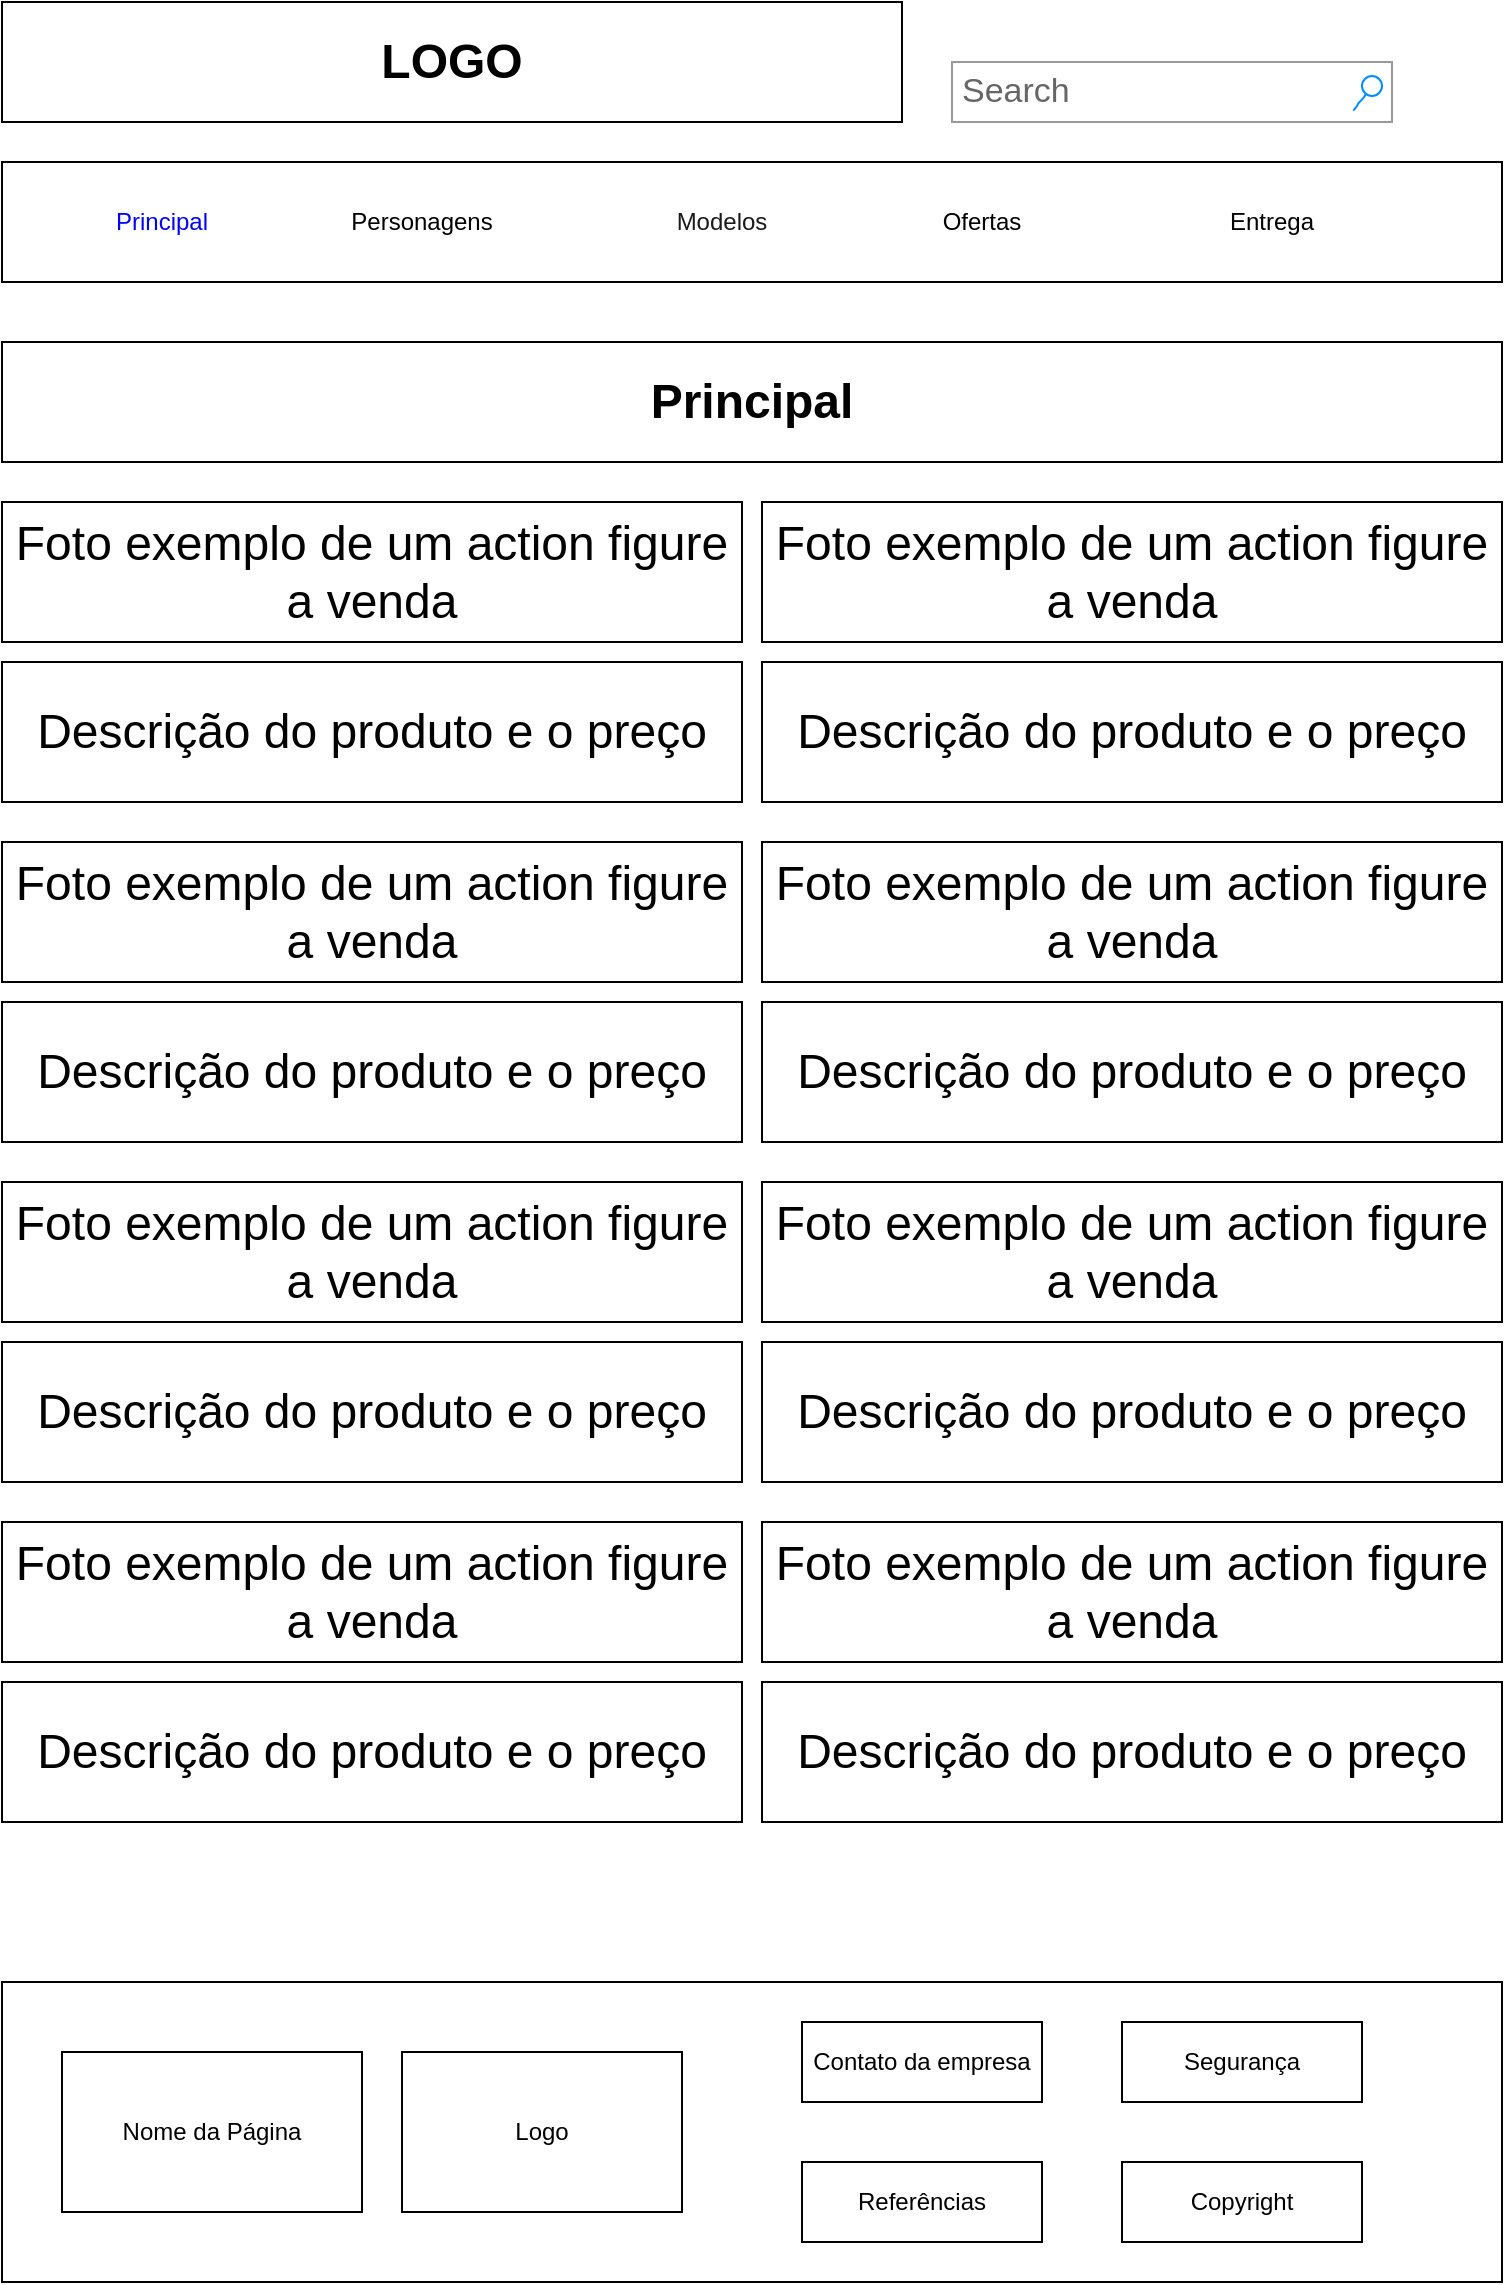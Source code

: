 <mxfile version="17.3.0" pages="5"><diagram id="H8W0NDSv9jbKKLgWRRFZ" name="Page-1"><mxGraphModel dx="1564" dy="1360" grid="1" gridSize="10" guides="1" tooltips="1" connect="1" arrows="1" fold="1" page="1" pageScale="1" pageWidth="827" pageHeight="1169" math="0" shadow="0"><root><mxCell id="0"/><mxCell id="1" parent="0"/><mxCell id="wTp9rOM5VYA38SAB6E_c-1" value="&lt;h1&gt;LOGO&lt;/h1&gt;" style="rounded=0;whiteSpace=wrap;html=1;" vertex="1" parent="1"><mxGeometry x="30" y="10" width="450" height="60" as="geometry"/></mxCell><mxCell id="wTp9rOM5VYA38SAB6E_c-2" value="" style="rounded=0;whiteSpace=wrap;html=1;" vertex="1" parent="1"><mxGeometry x="30" y="1000" width="750" height="150" as="geometry"/></mxCell><mxCell id="wTp9rOM5VYA38SAB6E_c-3" value="Nome da Página" style="rounded=0;whiteSpace=wrap;html=1;" vertex="1" parent="1"><mxGeometry x="60" y="1035" width="150" height="80" as="geometry"/></mxCell><mxCell id="wTp9rOM5VYA38SAB6E_c-4" value="Logo" style="rounded=0;whiteSpace=wrap;html=1;" vertex="1" parent="1"><mxGeometry x="230" y="1035" width="140" height="80" as="geometry"/></mxCell><mxCell id="wTp9rOM5VYA38SAB6E_c-5" value="Contato da empresa" style="rounded=0;whiteSpace=wrap;html=1;" vertex="1" parent="1"><mxGeometry x="430" y="1020" width="120" height="40" as="geometry"/></mxCell><mxCell id="wTp9rOM5VYA38SAB6E_c-6" value="Segurança" style="rounded=0;whiteSpace=wrap;html=1;" vertex="1" parent="1"><mxGeometry x="590" y="1020" width="120" height="40" as="geometry"/></mxCell><mxCell id="wTp9rOM5VYA38SAB6E_c-7" value="Referências" style="rounded=0;whiteSpace=wrap;html=1;" vertex="1" parent="1"><mxGeometry x="430" y="1090" width="120" height="40" as="geometry"/></mxCell><mxCell id="wTp9rOM5VYA38SAB6E_c-8" value="Copyright" style="rounded=0;whiteSpace=wrap;html=1;" vertex="1" parent="1"><mxGeometry x="590" y="1090" width="120" height="40" as="geometry"/></mxCell><mxCell id="wTp9rOM5VYA38SAB6E_c-9" value="Search" style="strokeWidth=1;shadow=0;dashed=0;align=center;html=1;shape=mxgraph.mockup.forms.searchBox;strokeColor=#999999;mainText=;strokeColor2=#008cff;fontColor=#666666;fontSize=17;align=left;spacingLeft=3;rounded=0;labelBackgroundColor=none;comic=1;" vertex="1" parent="1"><mxGeometry x="505" y="40" width="220" height="30" as="geometry"/></mxCell><mxCell id="wTp9rOM5VYA38SAB6E_c-10" value="" style="rounded=0;whiteSpace=wrap;html=1;" vertex="1" parent="1"><mxGeometry x="30" y="90" width="750" height="60" as="geometry"/></mxCell><mxCell id="wTp9rOM5VYA38SAB6E_c-11" value="&lt;font color=&quot;#0000FF&quot;&gt;Principal&lt;/font&gt;" style="text;html=1;strokeColor=none;fillColor=none;align=center;verticalAlign=middle;whiteSpace=wrap;rounded=0;" vertex="1" parent="1"><mxGeometry x="60" y="105" width="100" height="30" as="geometry"/></mxCell><mxCell id="wTp9rOM5VYA38SAB6E_c-12" value="Personagens" style="text;html=1;strokeColor=none;fillColor=none;align=center;verticalAlign=middle;whiteSpace=wrap;rounded=0;" vertex="1" parent="1"><mxGeometry x="190" y="105" width="100" height="30" as="geometry"/></mxCell><mxCell id="wTp9rOM5VYA38SAB6E_c-13" value="&lt;font color=&quot;#1A1A1A&quot;&gt;Modelos&lt;/font&gt;" style="text;html=1;strokeColor=none;fillColor=none;align=center;verticalAlign=middle;whiteSpace=wrap;rounded=0;fontColor=#4C40FF;" vertex="1" parent="1"><mxGeometry x="340" y="105" width="100" height="30" as="geometry"/></mxCell><mxCell id="wTp9rOM5VYA38SAB6E_c-14" value="Ofertas" style="text;html=1;strokeColor=none;fillColor=none;align=center;verticalAlign=middle;whiteSpace=wrap;rounded=0;" vertex="1" parent="1"><mxGeometry x="470" y="105" width="100" height="30" as="geometry"/></mxCell><mxCell id="wTp9rOM5VYA38SAB6E_c-15" value="Entrega" style="text;html=1;strokeColor=none;fillColor=none;align=center;verticalAlign=middle;whiteSpace=wrap;rounded=0;" vertex="1" parent="1"><mxGeometry x="615" y="105" width="100" height="30" as="geometry"/></mxCell><mxCell id="wTp9rOM5VYA38SAB6E_c-16" value="&lt;font style=&quot;font-size: 24px&quot;&gt;Foto exemplo de um action figure a venda&lt;/font&gt;" style="rounded=0;whiteSpace=wrap;html=1;" vertex="1" parent="1"><mxGeometry x="30" y="260" width="370" height="70" as="geometry"/></mxCell><mxCell id="wTp9rOM5VYA38SAB6E_c-17" value="&lt;font style=&quot;font-size: 24px&quot;&gt;Foto exemplo de um action figure a venda&lt;/font&gt;" style="rounded=0;whiteSpace=wrap;html=1;" vertex="1" parent="1"><mxGeometry x="410" y="260" width="370" height="70" as="geometry"/></mxCell><mxCell id="wTp9rOM5VYA38SAB6E_c-19" value="Descrição do produto e o preço " style="rounded=0;whiteSpace=wrap;html=1;fontSize=24;" vertex="1" parent="1"><mxGeometry x="30" y="340" width="370" height="70" as="geometry"/></mxCell><mxCell id="wTp9rOM5VYA38SAB6E_c-20" value="Descrição do produto e o preço " style="rounded=0;whiteSpace=wrap;html=1;fontSize=24;" vertex="1" parent="1"><mxGeometry x="410" y="340" width="370" height="70" as="geometry"/></mxCell><mxCell id="wTp9rOM5VYA38SAB6E_c-21" value="&lt;h1&gt;Principal&lt;/h1&gt;" style="rounded=0;whiteSpace=wrap;html=1;" vertex="1" parent="1"><mxGeometry x="30" y="180" width="750" height="60" as="geometry"/></mxCell><mxCell id="wTp9rOM5VYA38SAB6E_c-22" value="&lt;font style=&quot;font-size: 24px&quot;&gt;Foto exemplo de um action figure a venda&lt;/font&gt;" style="rounded=0;whiteSpace=wrap;html=1;" vertex="1" parent="1"><mxGeometry x="30" y="430" width="370" height="70" as="geometry"/></mxCell><mxCell id="wTp9rOM5VYA38SAB6E_c-23" value="&lt;font style=&quot;font-size: 24px&quot;&gt;Foto exemplo de um action figure a venda&lt;/font&gt;" style="rounded=0;whiteSpace=wrap;html=1;" vertex="1" parent="1"><mxGeometry x="410" y="430" width="370" height="70" as="geometry"/></mxCell><mxCell id="wTp9rOM5VYA38SAB6E_c-25" value="Descrição do produto e o preço " style="rounded=0;whiteSpace=wrap;html=1;fontSize=24;" vertex="1" parent="1"><mxGeometry x="30" y="510" width="370" height="70" as="geometry"/></mxCell><mxCell id="wTp9rOM5VYA38SAB6E_c-26" value="Descrição do produto e o preço " style="rounded=0;whiteSpace=wrap;html=1;fontSize=24;" vertex="1" parent="1"><mxGeometry x="410" y="510" width="370" height="70" as="geometry"/></mxCell><mxCell id="wTp9rOM5VYA38SAB6E_c-27" value="&lt;font style=&quot;font-size: 24px&quot;&gt;Foto exemplo de um action figure a venda&lt;/font&gt;" style="rounded=0;whiteSpace=wrap;html=1;" vertex="1" parent="1"><mxGeometry x="30" y="600" width="370" height="70" as="geometry"/></mxCell><mxCell id="wTp9rOM5VYA38SAB6E_c-28" value="&lt;font style=&quot;font-size: 24px&quot;&gt;Foto exemplo de um action figure a venda&lt;/font&gt;" style="rounded=0;whiteSpace=wrap;html=1;" vertex="1" parent="1"><mxGeometry x="410" y="600" width="370" height="70" as="geometry"/></mxCell><mxCell id="wTp9rOM5VYA38SAB6E_c-30" value="Descrição do produto e o preço " style="rounded=0;whiteSpace=wrap;html=1;fontSize=24;" vertex="1" parent="1"><mxGeometry x="30" y="680" width="370" height="70" as="geometry"/></mxCell><mxCell id="wTp9rOM5VYA38SAB6E_c-31" value="Descrição do produto e o preço " style="rounded=0;whiteSpace=wrap;html=1;fontSize=24;" vertex="1" parent="1"><mxGeometry x="410" y="680" width="370" height="70" as="geometry"/></mxCell><mxCell id="wTp9rOM5VYA38SAB6E_c-32" value="&lt;font style=&quot;font-size: 24px&quot;&gt;Foto exemplo de um action figure a venda&lt;/font&gt;" style="rounded=0;whiteSpace=wrap;html=1;" vertex="1" parent="1"><mxGeometry x="30" y="770" width="370" height="70" as="geometry"/></mxCell><mxCell id="wTp9rOM5VYA38SAB6E_c-33" value="&lt;font style=&quot;font-size: 24px&quot;&gt;Foto exemplo de um action figure a venda&lt;/font&gt;" style="rounded=0;whiteSpace=wrap;html=1;" vertex="1" parent="1"><mxGeometry x="410" y="770" width="370" height="70" as="geometry"/></mxCell><mxCell id="wTp9rOM5VYA38SAB6E_c-35" value="Descrição do produto e o preço " style="rounded=0;whiteSpace=wrap;html=1;fontSize=24;" vertex="1" parent="1"><mxGeometry x="30" y="850" width="370" height="70" as="geometry"/></mxCell><mxCell id="wTp9rOM5VYA38SAB6E_c-36" value="Descrição do produto e o preço " style="rounded=0;whiteSpace=wrap;html=1;fontSize=24;" vertex="1" parent="1"><mxGeometry x="410" y="850" width="370" height="70" as="geometry"/></mxCell></root></mxGraphModel></diagram><diagram name="Page-6" id="lyeQkRuOIAuLvyuRlFZE"><mxGraphModel dx="1656" dy="904" grid="1" gridSize="10" guides="1" tooltips="1" connect="1" arrows="1" fold="1" page="1" pageScale="1" pageWidth="827" pageHeight="1169" math="0" shadow="0"><root><mxCell id="0"/><mxCell id="1" parent="0"/><mxCell id="6U36ftHs1k7fvA_34mRV-1" value="&lt;h1&gt;LOGO&lt;/h1&gt;" style="rounded=0;whiteSpace=wrap;html=1;" parent="1" vertex="1"><mxGeometry x="30" y="10" width="450" height="60" as="geometry"/></mxCell><mxCell id="6U36ftHs1k7fvA_34mRV-2" value="" style="rounded=0;whiteSpace=wrap;html=1;" parent="1" vertex="1"><mxGeometry x="30" y="1000" width="740" height="150" as="geometry"/></mxCell><mxCell id="6U36ftHs1k7fvA_34mRV-3" value="Nome da Página" style="rounded=0;whiteSpace=wrap;html=1;" parent="1" vertex="1"><mxGeometry x="60" y="1035" width="150" height="80" as="geometry"/></mxCell><mxCell id="6U36ftHs1k7fvA_34mRV-4" value="Logo" style="rounded=0;whiteSpace=wrap;html=1;" parent="1" vertex="1"><mxGeometry x="230" y="1035" width="140" height="80" as="geometry"/></mxCell><mxCell id="6U36ftHs1k7fvA_34mRV-5" value="Contato da empresa" style="rounded=0;whiteSpace=wrap;html=1;" parent="1" vertex="1"><mxGeometry x="430" y="1020" width="120" height="40" as="geometry"/></mxCell><mxCell id="6U36ftHs1k7fvA_34mRV-6" value="Segurança" style="rounded=0;whiteSpace=wrap;html=1;" parent="1" vertex="1"><mxGeometry x="590" y="1020" width="120" height="40" as="geometry"/></mxCell><mxCell id="6U36ftHs1k7fvA_34mRV-7" value="Referências" style="rounded=0;whiteSpace=wrap;html=1;" parent="1" vertex="1"><mxGeometry x="430" y="1090" width="120" height="40" as="geometry"/></mxCell><mxCell id="6U36ftHs1k7fvA_34mRV-8" value="Copyright" style="rounded=0;whiteSpace=wrap;html=1;" parent="1" vertex="1"><mxGeometry x="590" y="1090" width="120" height="40" as="geometry"/></mxCell><mxCell id="6U36ftHs1k7fvA_34mRV-9" value="Search" style="strokeWidth=1;shadow=0;dashed=0;align=center;html=1;shape=mxgraph.mockup.forms.searchBox;strokeColor=#999999;mainText=;strokeColor2=#008cff;fontColor=#666666;fontSize=17;align=left;spacingLeft=3;rounded=0;labelBackgroundColor=none;comic=1;" parent="1" vertex="1"><mxGeometry x="505" y="25" width="220" height="30" as="geometry"/></mxCell><mxCell id="6U36ftHs1k7fvA_34mRV-10" value="" style="rounded=0;whiteSpace=wrap;html=1;" parent="1" vertex="1"><mxGeometry x="30" y="100" width="740" height="60" as="geometry"/></mxCell><mxCell id="6U36ftHs1k7fvA_34mRV-11" value="Principal" style="text;html=1;strokeColor=none;fillColor=none;align=center;verticalAlign=middle;whiteSpace=wrap;rounded=0;" parent="1" vertex="1"><mxGeometry x="60" y="115" width="100" height="30" as="geometry"/></mxCell><mxCell id="6U36ftHs1k7fvA_34mRV-12" value="Personagens" style="text;html=1;strokeColor=none;fillColor=none;align=center;verticalAlign=middle;whiteSpace=wrap;rounded=0;fontColor=#0000CC;" parent="1" vertex="1"><mxGeometry x="190" y="115" width="100" height="30" as="geometry"/></mxCell><mxCell id="6U36ftHs1k7fvA_34mRV-13" value="&lt;font color=&quot;#000000&quot;&gt;Modelos&lt;/font&gt;" style="text;html=1;strokeColor=none;fillColor=none;align=center;verticalAlign=middle;whiteSpace=wrap;rounded=0;fontColor=#4C40FF;" parent="1" vertex="1"><mxGeometry x="340" y="115" width="100" height="30" as="geometry"/></mxCell><mxCell id="6U36ftHs1k7fvA_34mRV-14" value="Ofertas" style="text;html=1;strokeColor=none;fillColor=none;align=center;verticalAlign=middle;whiteSpace=wrap;rounded=0;" parent="1" vertex="1"><mxGeometry x="470" y="115" width="100" height="30" as="geometry"/></mxCell><mxCell id="6U36ftHs1k7fvA_34mRV-15" value="Entrega" style="text;html=1;strokeColor=none;fillColor=none;align=center;verticalAlign=middle;whiteSpace=wrap;rounded=0;" parent="1" vertex="1"><mxGeometry x="615" y="115" width="100" height="30" as="geometry"/></mxCell><mxCell id="6U36ftHs1k7fvA_34mRV-16" value="" style="ellipse;whiteSpace=wrap;html=1;aspect=fixed;fontColor=#000000;fillColor=#000000;" parent="1" vertex="1"><mxGeometry x="40" y="290" width="10" height="10" as="geometry"/></mxCell><mxCell id="6U36ftHs1k7fvA_34mRV-17" value="&lt;h1&gt;Categoria 1&lt;/h1&gt;" style="text;html=1;strokeColor=none;fillColor=none;align=center;verticalAlign=middle;whiteSpace=wrap;rounded=0;fontColor=#000000;" parent="1" vertex="1"><mxGeometry x="30" y="280" width="190" height="30" as="geometry"/></mxCell><mxCell id="6U36ftHs1k7fvA_34mRV-18" value="&lt;h1&gt;&lt;ol&gt;&lt;li&gt;Personagem 1&lt;/li&gt;&lt;li&gt;Personagem 2&lt;/li&gt;&lt;li&gt;Personagem 3&lt;/li&gt;&lt;/ol&gt;&lt;/h1&gt;" style="text;strokeColor=none;fillColor=none;html=1;whiteSpace=wrap;verticalAlign=middle;overflow=hidden;fontColor=#000000;" parent="1" vertex="1"><mxGeometry x="50" y="310" width="220" height="130" as="geometry"/></mxCell><mxCell id="6U36ftHs1k7fvA_34mRV-19" value="" style="endArrow=none;dashed=1;html=1;dashPattern=1 3;strokeWidth=2;rounded=0;fontColor=#000000;" parent="1" edge="1"><mxGeometry width="50" height="50" relative="1" as="geometry"><mxPoint x="169.5" y="473" as="sourcePoint"/><mxPoint x="169.5" y="433" as="targetPoint"/></mxGeometry></mxCell><mxCell id="6U36ftHs1k7fvA_34mRV-20" value="&lt;h1&gt;Categoria 2&lt;/h1&gt;" style="text;html=1;strokeColor=none;fillColor=none;align=center;verticalAlign=middle;whiteSpace=wrap;rounded=0;fontColor=#000000;" parent="1" vertex="1"><mxGeometry x="30" y="490" width="190" height="30" as="geometry"/></mxCell><mxCell id="6U36ftHs1k7fvA_34mRV-21" value="" style="ellipse;whiteSpace=wrap;html=1;aspect=fixed;fontColor=#000000;fillColor=#000000;" parent="1" vertex="1"><mxGeometry x="50" y="700" width="10" height="10" as="geometry"/></mxCell><mxCell id="6U36ftHs1k7fvA_34mRV-22" value="" style="ellipse;whiteSpace=wrap;html=1;aspect=fixed;fontColor=#000000;fillColor=#000000;" parent="1" vertex="1"><mxGeometry x="40" y="500" width="10" height="10" as="geometry"/></mxCell><mxCell id="6U36ftHs1k7fvA_34mRV-23" value="&lt;h1&gt;&lt;ol&gt;&lt;li&gt;Personagem 1&lt;/li&gt;&lt;li&gt;Personagem 2&lt;/li&gt;&lt;li&gt;Personagem 3&lt;/li&gt;&lt;/ol&gt;&lt;/h1&gt;" style="text;strokeColor=none;fillColor=none;html=1;whiteSpace=wrap;verticalAlign=middle;overflow=hidden;fontColor=#000000;" parent="1" vertex="1"><mxGeometry x="50" y="520" width="220" height="130" as="geometry"/></mxCell><mxCell id="6U36ftHs1k7fvA_34mRV-24" value="" style="endArrow=none;dashed=1;html=1;dashPattern=1 3;strokeWidth=2;rounded=0;fontColor=#000000;" parent="1" edge="1"><mxGeometry width="50" height="50" relative="1" as="geometry"><mxPoint x="170" y="650" as="sourcePoint"/><mxPoint x="170" y="690" as="targetPoint"/></mxGeometry></mxCell><mxCell id="6U36ftHs1k7fvA_34mRV-25" value="&lt;h1&gt;Categoria 3&lt;/h1&gt;" style="text;html=1;strokeColor=none;fillColor=none;align=center;verticalAlign=middle;whiteSpace=wrap;rounded=0;fontColor=#000000;" parent="1" vertex="1"><mxGeometry x="40" y="690" width="190" height="30" as="geometry"/></mxCell><mxCell id="6U36ftHs1k7fvA_34mRV-26" value="&lt;h1&gt;&lt;ol&gt;&lt;li&gt;Personagem 1&lt;/li&gt;&lt;li&gt;Personagem 2&lt;/li&gt;&lt;li&gt;Personagem 3&lt;/li&gt;&lt;/ol&gt;&lt;/h1&gt;" style="text;strokeColor=none;fillColor=none;html=1;whiteSpace=wrap;verticalAlign=middle;overflow=hidden;fontColor=#000000;" parent="1" vertex="1"><mxGeometry x="60" y="720" width="220" height="130" as="geometry"/></mxCell><mxCell id="6U36ftHs1k7fvA_34mRV-27" value="" style="shape=process;whiteSpace=wrap;html=1;backgroundOutline=1;fontColor=#000000;fillColor=#FFFFFF;" parent="1" vertex="1"><mxGeometry x="320" y="280" width="450" height="163" as="geometry"/></mxCell><mxCell id="6U36ftHs1k7fvA_34mRV-28" value="Vídeo geral da categoria 1" style="text;html=1;strokeColor=none;fillColor=none;align=center;verticalAlign=middle;whiteSpace=wrap;rounded=0;fontColor=#000000;" parent="1" vertex="1"><mxGeometry x="485" y="353" width="120" height="30" as="geometry"/></mxCell><mxCell id="6U36ftHs1k7fvA_34mRV-29" value="" style="shape=process;whiteSpace=wrap;html=1;backgroundOutline=1;fontColor=#000000;fillColor=#FFFFFF;" parent="1" vertex="1"><mxGeometry x="320" y="690" width="450" height="163" as="geometry"/></mxCell><mxCell id="6U36ftHs1k7fvA_34mRV-30" value="" style="shape=process;whiteSpace=wrap;html=1;backgroundOutline=1;fontColor=#000000;fillColor=#FFFFFF;" parent="1" vertex="1"><mxGeometry x="320" y="490" width="450" height="163" as="geometry"/></mxCell><mxCell id="6U36ftHs1k7fvA_34mRV-31" value="Vídeo geral da categoria 3" style="text;html=1;strokeColor=none;fillColor=none;align=center;verticalAlign=middle;whiteSpace=wrap;rounded=0;fontColor=#000000;" parent="1" vertex="1"><mxGeometry x="485" y="756.5" width="120" height="30" as="geometry"/></mxCell><mxCell id="6U36ftHs1k7fvA_34mRV-32" value="Vídeo geral da categoria 2" style="text;html=1;strokeColor=none;fillColor=none;align=center;verticalAlign=middle;whiteSpace=wrap;rounded=0;fontColor=#000000;" parent="1" vertex="1"><mxGeometry x="485" y="556.5" width="120" height="30" as="geometry"/></mxCell><mxCell id="6U36ftHs1k7fvA_34mRV-33" value="&lt;h1&gt;PERSONAGENS&lt;/h1&gt;" style="rounded=0;whiteSpace=wrap;html=1;fontColor=#000000;fillColor=#FFFFFF;" parent="1" vertex="1"><mxGeometry x="30" y="190" width="740" height="60" as="geometry"/></mxCell><mxCell id="6U36ftHs1k7fvA_34mRV-34" value="" style="endArrow=none;dashed=1;html=1;dashPattern=1 3;strokeWidth=2;rounded=0;fontColor=#000000;" parent="1" edge="1"><mxGeometry width="50" height="50" relative="1" as="geometry"><mxPoint x="169.5" y="870" as="sourcePoint"/><mxPoint x="169.5" y="980" as="targetPoint"/></mxGeometry></mxCell><mxCell id="6U36ftHs1k7fvA_34mRV-35" value="" style="endArrow=none;dashed=1;html=1;dashPattern=1 3;strokeWidth=2;rounded=0;fontColor=#000000;" parent="1" edge="1"><mxGeometry width="50" height="50" relative="1" as="geometry"><mxPoint x="544.5" y="870" as="sourcePoint"/><mxPoint x="544.5" y="980" as="targetPoint"/></mxGeometry></mxCell></root></mxGraphModel></diagram><diagram name="Page-2" id="qLSXA376ybt1sGPMAOEp"><mxGraphModel dx="782" dy="680" grid="1" gridSize="10" guides="1" tooltips="1" connect="1" arrows="1" fold="1" page="1" pageScale="1" pageWidth="827" pageHeight="583" math="0" shadow="0"><root><mxCell id="0"/><mxCell id="1" parent="0"/><mxCell id="fouXdEUKUNyGrW5oETJG-3" value="Descrição da action figure +&lt;br&gt;preço" style="rounded=0;whiteSpace=wrap;html=1;" parent="1" vertex="1"><mxGeometry x="30" y="510" width="230" height="35" as="geometry"/></mxCell><mxCell id="fouXdEUKUNyGrW5oETJG-4" value="&lt;h1&gt;MODELOS&lt;/h1&gt;" style="rounded=0;whiteSpace=wrap;html=1;" parent="1" vertex="1"><mxGeometry x="30" y="190" width="740" height="60" as="geometry"/></mxCell><mxCell id="fouXdEUKUNyGrW5oETJG-7" value="&lt;h2&gt;Categorias&lt;/h2&gt;" style="rounded=0;whiteSpace=wrap;html=1;" parent="1" vertex="1"><mxGeometry x="30" y="280" width="120" height="60" as="geometry"/></mxCell><mxCell id="fouXdEUKUNyGrW5oETJG-8" value="&lt;h1&gt;&lt;br&gt;&lt;/h1&gt;" style="rounded=0;whiteSpace=wrap;html=1;labelPosition=center;verticalLabelPosition=middle;align=center;verticalAlign=middle;" parent="1" vertex="1"><mxGeometry x="140" y="280" width="630" height="60" as="geometry"/></mxCell><mxCell id="fouXdEUKUNyGrW5oETJG-9" value="Foto da action figure" style="rounded=0;whiteSpace=wrap;html=1;" parent="1" vertex="1"><mxGeometry x="30" y="360" width="230" height="110" as="geometry"/></mxCell><mxCell id="fouXdEUKUNyGrW5oETJG-12" value="&lt;h1&gt;LOGO&lt;/h1&gt;" style="rounded=0;whiteSpace=wrap;html=1;" parent="1" vertex="1"><mxGeometry x="30" y="10" width="450" height="60" as="geometry"/></mxCell><mxCell id="fouXdEUKUNyGrW5oETJG-14" value="Categoria 1" style="text;html=1;strokeColor=none;fillColor=none;align=center;verticalAlign=middle;whiteSpace=wrap;rounded=0;" parent="1" vertex="1"><mxGeometry x="180" y="295" width="70" height="30" as="geometry"/></mxCell><mxCell id="fouXdEUKUNyGrW5oETJG-15" value="Categoria 2" style="text;html=1;strokeColor=none;fillColor=none;align=center;verticalAlign=middle;whiteSpace=wrap;rounded=0;" parent="1" vertex="1"><mxGeometry x="280" y="295" width="70" height="30" as="geometry"/></mxCell><mxCell id="fouXdEUKUNyGrW5oETJG-16" value="Categoria 3" style="text;html=1;strokeColor=none;fillColor=none;align=center;verticalAlign=middle;whiteSpace=wrap;rounded=0;" parent="1" vertex="1"><mxGeometry x="379" y="295" width="70" height="30" as="geometry"/></mxCell><mxCell id="fouXdEUKUNyGrW5oETJG-17" value="Categoria 4" style="text;html=1;strokeColor=none;fillColor=none;align=center;verticalAlign=middle;whiteSpace=wrap;rounded=0;" parent="1" vertex="1"><mxGeometry x="480" y="295" width="70" height="30" as="geometry"/></mxCell><mxCell id="fouXdEUKUNyGrW5oETJG-18" value="Categoria 5" style="text;html=1;strokeColor=none;fillColor=none;align=center;verticalAlign=middle;whiteSpace=wrap;rounded=0;" parent="1" vertex="1"><mxGeometry x="580" y="295" width="70" height="30" as="geometry"/></mxCell><mxCell id="fouXdEUKUNyGrW5oETJG-21" value="" style="endArrow=classic;html=1;rounded=0;" parent="1" edge="1"><mxGeometry width="50" height="50" relative="1" as="geometry"><mxPoint x="700" y="310" as="sourcePoint"/><mxPoint x="750" y="310" as="targetPoint"/><Array as="points"><mxPoint x="730" y="310"/><mxPoint x="720" y="310"/></Array></mxGeometry></mxCell><mxCell id="fouXdEUKUNyGrW5oETJG-22" value="" style="endArrow=none;html=1;rounded=0;" parent="1" edge="1"><mxGeometry width="50" height="50" relative="1" as="geometry"><mxPoint x="680" y="340" as="sourcePoint"/><mxPoint x="680" y="280" as="targetPoint"/></mxGeometry></mxCell><mxCell id="fouXdEUKUNyGrW5oETJG-23" value="Foto da action figure" style="rounded=0;whiteSpace=wrap;html=1;" parent="1" vertex="1"><mxGeometry x="280" y="360" width="230" height="110" as="geometry"/></mxCell><mxCell id="fouXdEUKUNyGrW5oETJG-30" value="Foto da action figure" style="rounded=0;whiteSpace=wrap;html=1;" parent="1" vertex="1"><mxGeometry x="530" y="360" width="240" height="110" as="geometry"/></mxCell><mxCell id="0LkTAWK5eH4VpEyNvKJs-2" value="Descrição da action figure +&lt;br&gt;preço" style="rounded=0;whiteSpace=wrap;html=1;" parent="1" vertex="1"><mxGeometry x="530" y="510" width="240" height="35" as="geometry"/></mxCell><mxCell id="0LkTAWK5eH4VpEyNvKJs-3" value="Descrição da action figure +&lt;br&gt;preço" style="rounded=0;whiteSpace=wrap;html=1;" parent="1" vertex="1"><mxGeometry x="280" y="510" width="230" height="35" as="geometry"/></mxCell><mxCell id="0LkTAWK5eH4VpEyNvKJs-9" value="" style="rounded=0;whiteSpace=wrap;html=1;" parent="1" vertex="1"><mxGeometry x="30" y="1000" width="740" height="150" as="geometry"/></mxCell><mxCell id="0LkTAWK5eH4VpEyNvKJs-11" value="Nome da Página" style="rounded=0;whiteSpace=wrap;html=1;" parent="1" vertex="1"><mxGeometry x="60" y="1035" width="150" height="80" as="geometry"/></mxCell><mxCell id="0LkTAWK5eH4VpEyNvKJs-12" value="Logo" style="rounded=0;whiteSpace=wrap;html=1;" parent="1" vertex="1"><mxGeometry x="230" y="1035" width="140" height="80" as="geometry"/></mxCell><mxCell id="0LkTAWK5eH4VpEyNvKJs-15" value="Contato da empresa" style="rounded=0;whiteSpace=wrap;html=1;" parent="1" vertex="1"><mxGeometry x="430" y="1020" width="120" height="40" as="geometry"/></mxCell><mxCell id="0LkTAWK5eH4VpEyNvKJs-18" value="Segurança" style="rounded=0;whiteSpace=wrap;html=1;" parent="1" vertex="1"><mxGeometry x="590" y="1020" width="120" height="40" as="geometry"/></mxCell><mxCell id="0LkTAWK5eH4VpEyNvKJs-19" value="Referências" style="rounded=0;whiteSpace=wrap;html=1;" parent="1" vertex="1"><mxGeometry x="430" y="1090" width="120" height="40" as="geometry"/></mxCell><mxCell id="0LkTAWK5eH4VpEyNvKJs-20" value="Copyright" style="rounded=0;whiteSpace=wrap;html=1;" parent="1" vertex="1"><mxGeometry x="590" y="1090" width="120" height="40" as="geometry"/></mxCell><mxCell id="6-aR8BH_ZATSJNu1AlJU-1" value="Search" style="strokeWidth=1;shadow=0;dashed=0;align=center;html=1;shape=mxgraph.mockup.forms.searchBox;strokeColor=#999999;mainText=;strokeColor2=#008cff;fontColor=#666666;fontSize=17;align=left;spacingLeft=3;rounded=0;labelBackgroundColor=none;comic=1;" parent="1" vertex="1"><mxGeometry x="505" y="40" width="220" height="30" as="geometry"/></mxCell><mxCell id="CobT7HTVBenpI9ZwuV7o-1" value="" style="rounded=0;whiteSpace=wrap;html=1;" parent="1" vertex="1"><mxGeometry x="30" y="100" width="740" height="60" as="geometry"/></mxCell><mxCell id="CobT7HTVBenpI9ZwuV7o-2" value="Principal" style="text;html=1;strokeColor=none;fillColor=none;align=center;verticalAlign=middle;whiteSpace=wrap;rounded=0;" parent="1" vertex="1"><mxGeometry x="60" y="115" width="100" height="30" as="geometry"/></mxCell><mxCell id="CobT7HTVBenpI9ZwuV7o-3" value="Personagens" style="text;html=1;strokeColor=none;fillColor=none;align=center;verticalAlign=middle;whiteSpace=wrap;rounded=0;" parent="1" vertex="1"><mxGeometry x="190" y="115" width="100" height="30" as="geometry"/></mxCell><mxCell id="CobT7HTVBenpI9ZwuV7o-4" value="&lt;font color=&quot;#0000FF&quot;&gt;Modelos&lt;/font&gt;" style="text;html=1;strokeColor=none;fillColor=none;align=center;verticalAlign=middle;whiteSpace=wrap;rounded=0;fontColor=#4C40FF;" parent="1" vertex="1"><mxGeometry x="340" y="115" width="100" height="30" as="geometry"/></mxCell><mxCell id="CobT7HTVBenpI9ZwuV7o-5" value="Ofertas" style="text;html=1;strokeColor=none;fillColor=none;align=center;verticalAlign=middle;whiteSpace=wrap;rounded=0;" parent="1" vertex="1"><mxGeometry x="470" y="115" width="100" height="30" as="geometry"/></mxCell><mxCell id="CobT7HTVBenpI9ZwuV7o-6" value="Entrega" style="text;html=1;strokeColor=none;fillColor=none;align=center;verticalAlign=middle;whiteSpace=wrap;rounded=0;" parent="1" vertex="1"><mxGeometry x="615" y="115" width="100" height="30" as="geometry"/></mxCell><mxCell id="P6r7iHMn8j7XkAPNrJ9H-1" value="Descrição da action figure +&lt;br&gt;preço" style="rounded=0;whiteSpace=wrap;html=1;" parent="1" vertex="1"><mxGeometry x="30" y="733" width="220" height="35" as="geometry"/></mxCell><mxCell id="P6r7iHMn8j7XkAPNrJ9H-2" value="Foto da action figure" style="rounded=0;whiteSpace=wrap;html=1;" parent="1" vertex="1"><mxGeometry x="30" y="583" width="230" height="110" as="geometry"/></mxCell><mxCell id="P6r7iHMn8j7XkAPNrJ9H-3" value="Foto da action figure" style="rounded=0;whiteSpace=wrap;html=1;" parent="1" vertex="1"><mxGeometry x="280" y="583" width="230" height="110" as="geometry"/></mxCell><mxCell id="P6r7iHMn8j7XkAPNrJ9H-4" value="Foto da action figure" style="rounded=0;whiteSpace=wrap;html=1;" parent="1" vertex="1"><mxGeometry x="530" y="583" width="240" height="110" as="geometry"/></mxCell><mxCell id="P6r7iHMn8j7XkAPNrJ9H-5" value="Descrição da action figure +&lt;br&gt;preço" style="rounded=0;whiteSpace=wrap;html=1;" parent="1" vertex="1"><mxGeometry x="530" y="733" width="240" height="35" as="geometry"/></mxCell><mxCell id="P6r7iHMn8j7XkAPNrJ9H-6" value="Descrição da action figure +&lt;br&gt;preço" style="rounded=0;whiteSpace=wrap;html=1;" parent="1" vertex="1"><mxGeometry x="280" y="733" width="230" height="35" as="geometry"/></mxCell><mxCell id="P6r7iHMn8j7XkAPNrJ9H-7" value="Descrição da action figure +&lt;br&gt;preço" style="rounded=0;whiteSpace=wrap;html=1;" parent="1" vertex="1"><mxGeometry x="30" y="940" width="230" height="35" as="geometry"/></mxCell><mxCell id="P6r7iHMn8j7XkAPNrJ9H-8" value="Foto da action figure" style="rounded=0;whiteSpace=wrap;html=1;" parent="1" vertex="1"><mxGeometry x="30" y="790" width="230" height="110" as="geometry"/></mxCell><mxCell id="P6r7iHMn8j7XkAPNrJ9H-9" value="Foto da action figure" style="rounded=0;whiteSpace=wrap;html=1;" parent="1" vertex="1"><mxGeometry x="280" y="790" width="230" height="110" as="geometry"/></mxCell><mxCell id="P6r7iHMn8j7XkAPNrJ9H-10" value="Foto da action figure" style="rounded=0;whiteSpace=wrap;html=1;" parent="1" vertex="1"><mxGeometry x="530" y="790" width="240" height="110" as="geometry"/></mxCell><mxCell id="P6r7iHMn8j7XkAPNrJ9H-11" value="Descrição da action figure +&lt;br&gt;preço" style="rounded=0;whiteSpace=wrap;html=1;" parent="1" vertex="1"><mxGeometry x="530" y="940" width="240" height="35" as="geometry"/></mxCell><mxCell id="P6r7iHMn8j7XkAPNrJ9H-12" value="Descrição da action figure +&lt;br&gt;preço" style="rounded=0;whiteSpace=wrap;html=1;" parent="1" vertex="1"><mxGeometry x="280" y="940" width="230" height="35" as="geometry"/></mxCell></root></mxGraphModel></diagram><diagram name="Page-3" id="Od2wmx8FaC9RBPM2kxxr"><mxGraphModel dx="1656" dy="904" grid="1" gridSize="10" guides="1" tooltips="1" connect="1" arrows="1" fold="1" page="1" pageScale="1" pageWidth="827" pageHeight="583" math="0" shadow="0"><root><mxCell id="0"/><mxCell id="1" parent="0"/><mxCell id="bwSUIzeORv9GHFpu6Txx-6" value="&lt;h1&gt;LOGO&lt;/h1&gt;" style="rounded=0;whiteSpace=wrap;html=1;" parent="1" vertex="1"><mxGeometry x="30" y="10" width="450" height="60" as="geometry"/></mxCell><mxCell id="bwSUIzeORv9GHFpu6Txx-18" value="" style="rounded=0;whiteSpace=wrap;html=1;" parent="1" vertex="1"><mxGeometry x="30" y="1000" width="740" height="150" as="geometry"/></mxCell><mxCell id="bwSUIzeORv9GHFpu6Txx-19" value="Nome da Página" style="rounded=0;whiteSpace=wrap;html=1;" parent="1" vertex="1"><mxGeometry x="60" y="1035" width="150" height="80" as="geometry"/></mxCell><mxCell id="bwSUIzeORv9GHFpu6Txx-20" value="Logo" style="rounded=0;whiteSpace=wrap;html=1;" parent="1" vertex="1"><mxGeometry x="230" y="1035" width="140" height="80" as="geometry"/></mxCell><mxCell id="bwSUIzeORv9GHFpu6Txx-21" value="Contato da empresa" style="rounded=0;whiteSpace=wrap;html=1;" parent="1" vertex="1"><mxGeometry x="430" y="1020" width="120" height="40" as="geometry"/></mxCell><mxCell id="bwSUIzeORv9GHFpu6Txx-22" value="Segurança" style="rounded=0;whiteSpace=wrap;html=1;" parent="1" vertex="1"><mxGeometry x="590" y="1020" width="120" height="40" as="geometry"/></mxCell><mxCell id="bwSUIzeORv9GHFpu6Txx-23" value="Referências" style="rounded=0;whiteSpace=wrap;html=1;" parent="1" vertex="1"><mxGeometry x="430" y="1090" width="120" height="40" as="geometry"/></mxCell><mxCell id="bwSUIzeORv9GHFpu6Txx-24" value="Copyright" style="rounded=0;whiteSpace=wrap;html=1;" parent="1" vertex="1"><mxGeometry x="590" y="1090" width="120" height="40" as="geometry"/></mxCell><mxCell id="bwSUIzeORv9GHFpu6Txx-25" value="Search" style="strokeWidth=1;shadow=0;dashed=0;align=center;html=1;shape=mxgraph.mockup.forms.searchBox;strokeColor=#999999;mainText=;strokeColor2=#008cff;fontColor=#666666;fontSize=17;align=left;spacingLeft=3;rounded=0;labelBackgroundColor=none;comic=1;" parent="1" vertex="1"><mxGeometry x="505" y="40" width="225" height="30" as="geometry"/></mxCell><mxCell id="bwSUIzeORv9GHFpu6Txx-26" value="" style="rounded=0;whiteSpace=wrap;html=1;" parent="1" vertex="1"><mxGeometry x="30" y="100" width="740" height="60" as="geometry"/></mxCell><mxCell id="bwSUIzeORv9GHFpu6Txx-27" value="Principal" style="text;html=1;strokeColor=none;fillColor=none;align=center;verticalAlign=middle;whiteSpace=wrap;rounded=0;" parent="1" vertex="1"><mxGeometry x="60" y="115" width="100" height="30" as="geometry"/></mxCell><mxCell id="bwSUIzeORv9GHFpu6Txx-28" value="Personagens" style="text;html=1;strokeColor=none;fillColor=none;align=center;verticalAlign=middle;whiteSpace=wrap;rounded=0;" parent="1" vertex="1"><mxGeometry x="190" y="115" width="100" height="30" as="geometry"/></mxCell><mxCell id="bwSUIzeORv9GHFpu6Txx-29" value="&lt;font color=&quot;#000000&quot;&gt;Modelos&lt;/font&gt;" style="text;html=1;strokeColor=none;fillColor=none;align=center;verticalAlign=middle;whiteSpace=wrap;rounded=0;fontColor=#4C40FF;" parent="1" vertex="1"><mxGeometry x="340" y="115" width="100" height="30" as="geometry"/></mxCell><mxCell id="bwSUIzeORv9GHFpu6Txx-30" value="&lt;font color=&quot;#0000FF&quot;&gt;Ofertas&lt;/font&gt;" style="text;html=1;strokeColor=none;fillColor=none;align=center;verticalAlign=middle;whiteSpace=wrap;rounded=0;" parent="1" vertex="1"><mxGeometry x="470" y="115" width="100" height="30" as="geometry"/></mxCell><mxCell id="bwSUIzeORv9GHFpu6Txx-31" value="Entrega" style="text;html=1;strokeColor=none;fillColor=none;align=center;verticalAlign=middle;whiteSpace=wrap;rounded=0;" parent="1" vertex="1"><mxGeometry x="615" y="115" width="100" height="30" as="geometry"/></mxCell><mxCell id="TdmrFejV37dfsf23DFYi-1" value="Tabela de ofertas" style="shape=table;childLayout=tableLayout;startSize=40;collapsible=0;recursiveResize=0;expand=0;fontStyle=1;fontColor=#000000;fontSize=15;" parent="1" vertex="1"><mxGeometry x="30" y="260" width="320" height="340" as="geometry"/></mxCell><mxCell id="TdmrFejV37dfsf23DFYi-2" value="" style="shape=tableRow;horizontal=0;startSize=0;swimlaneHead=0;swimlaneBody=0;top=0;left=0;bottom=0;right=0;dropTarget=0;fillColor=none;collapsible=0;recursiveResize=0;expand=0;fontStyle=1;fontColor=#0000FF;" parent="TdmrFejV37dfsf23DFYi-1" vertex="1"><mxGeometry y="40" width="320" height="120" as="geometry"/></mxCell><mxCell id="TdmrFejV37dfsf23DFYi-3" value="Personagem" style="swimlane;swimlaneHead=0;swimlaneBody=0;fontStyle=0;connectable=0;fillColor=none;startSize=30;collapsible=0;recursiveResize=0;expand=0;fontStyle=1;fontColor=#000000;fontSize=15;" parent="TdmrFejV37dfsf23DFYi-2" vertex="1"><mxGeometry width="106" height="120" as="geometry"><mxRectangle width="106" height="120" as="alternateBounds"/></mxGeometry></mxCell><mxCell id="zUAOzY6W5g4GLBBu6fv8-3" value="&lt;font style=&quot;font-size: 10px&quot;&gt;Nome do personagem&lt;/font&gt;" style="rounded=0;whiteSpace=wrap;html=1;fontSize=10;fontColor=#000000;" parent="TdmrFejV37dfsf23DFYi-3" vertex="1"><mxGeometry x="20" y="60" width="60" height="38" as="geometry"/></mxCell><mxCell id="TdmrFejV37dfsf23DFYi-4" value="Preço anterior" style="swimlane;swimlaneHead=0;swimlaneBody=0;fontStyle=0;connectable=0;fillColor=none;startSize=30;collapsible=0;recursiveResize=0;expand=0;fontStyle=1;fontColor=#000000;fontSize=15;" parent="TdmrFejV37dfsf23DFYi-2" vertex="1"><mxGeometry x="106" width="108" height="120" as="geometry"><mxRectangle width="108" height="120" as="alternateBounds"/></mxGeometry></mxCell><mxCell id="zUAOzY6W5g4GLBBu6fv8-17" value="Preço antigo" style="rounded=0;whiteSpace=wrap;html=1;fontSize=10;fontColor=#000000;" parent="TdmrFejV37dfsf23DFYi-4" vertex="1"><mxGeometry x="24" y="60" width="60" height="38" as="geometry"/></mxCell><mxCell id="TdmrFejV37dfsf23DFYi-5" value="Preço atual" style="swimlane;swimlaneHead=0;swimlaneBody=0;fontStyle=0;connectable=0;fillColor=none;startSize=30;collapsible=0;recursiveResize=0;expand=0;fontStyle=1;fontColor=#000000;fontSize=15;" parent="TdmrFejV37dfsf23DFYi-2" vertex="1"><mxGeometry x="214" width="106" height="120" as="geometry"><mxRectangle width="106" height="120" as="alternateBounds"/></mxGeometry></mxCell><mxCell id="zUAOzY6W5g4GLBBu6fv8-29" value="Preço com a oferta" style="rounded=0;whiteSpace=wrap;html=1;fontSize=10;fontColor=#000000;" parent="TdmrFejV37dfsf23DFYi-5" vertex="1"><mxGeometry x="23" y="60" width="60" height="38" as="geometry"/></mxCell><mxCell id="TdmrFejV37dfsf23DFYi-6" value="" style="shape=tableRow;horizontal=0;startSize=0;swimlaneHead=0;swimlaneBody=0;top=0;left=0;bottom=0;right=0;dropTarget=0;fillColor=none;collapsible=0;recursiveResize=0;expand=0;fontStyle=1;fontColor=#0000FF;" parent="TdmrFejV37dfsf23DFYi-1" vertex="1"><mxGeometry y="160" width="320" height="90" as="geometry"/></mxCell><mxCell id="TdmrFejV37dfsf23DFYi-7" value="" style="swimlane;swimlaneHead=0;swimlaneBody=0;fontStyle=0;connectable=0;fillColor=none;startSize=0;collapsible=0;recursiveResize=0;expand=0;fontStyle=1;fontColor=#0000FF;" parent="TdmrFejV37dfsf23DFYi-6" vertex="1"><mxGeometry width="106" height="90" as="geometry"><mxRectangle width="106" height="90" as="alternateBounds"/></mxGeometry></mxCell><mxCell id="zUAOzY6W5g4GLBBu6fv8-4" value="&lt;font style=&quot;font-size: 10px&quot;&gt;Nome do personagem&lt;/font&gt;" style="rounded=0;whiteSpace=wrap;html=1;fontSize=10;fontColor=#000000;" parent="TdmrFejV37dfsf23DFYi-7" vertex="1"><mxGeometry x="20" y="26" width="60" height="38" as="geometry"/></mxCell><mxCell id="TdmrFejV37dfsf23DFYi-8" value="" style="swimlane;swimlaneHead=0;swimlaneBody=0;fontStyle=0;connectable=0;fillColor=none;startSize=0;collapsible=0;recursiveResize=0;expand=0;fontStyle=1;fontColor=#0000FF;" parent="TdmrFejV37dfsf23DFYi-6" vertex="1"><mxGeometry x="106" width="108" height="90" as="geometry"><mxRectangle width="108" height="90" as="alternateBounds"/></mxGeometry></mxCell><mxCell id="zUAOzY6W5g4GLBBu6fv8-18" value="Preço antigo" style="rounded=0;whiteSpace=wrap;html=1;fontSize=10;fontColor=#000000;" parent="TdmrFejV37dfsf23DFYi-8" vertex="1"><mxGeometry x="24" y="26" width="60" height="38" as="geometry"/></mxCell><mxCell id="TdmrFejV37dfsf23DFYi-9" value="" style="swimlane;swimlaneHead=0;swimlaneBody=0;fontStyle=0;connectable=0;fillColor=none;startSize=0;collapsible=0;recursiveResize=0;expand=0;fontStyle=1;fontColor=#0000FF;" parent="TdmrFejV37dfsf23DFYi-6" vertex="1"><mxGeometry x="214" width="106" height="90" as="geometry"><mxRectangle width="106" height="90" as="alternateBounds"/></mxGeometry></mxCell><mxCell id="zUAOzY6W5g4GLBBu6fv8-30" value="Preço com a oferta" style="rounded=0;whiteSpace=wrap;html=1;fontSize=10;fontColor=#000000;" parent="TdmrFejV37dfsf23DFYi-9" vertex="1"><mxGeometry x="23" y="26" width="60" height="38" as="geometry"/></mxCell><mxCell id="TdmrFejV37dfsf23DFYi-10" value="" style="shape=tableRow;horizontal=0;startSize=0;swimlaneHead=0;swimlaneBody=0;top=0;left=0;bottom=0;right=0;dropTarget=0;fillColor=none;collapsible=0;recursiveResize=0;expand=0;fontStyle=1;fontColor=#0000FF;" parent="TdmrFejV37dfsf23DFYi-1" vertex="1"><mxGeometry y="250" width="320" height="90" as="geometry"/></mxCell><mxCell id="TdmrFejV37dfsf23DFYi-11" value="" style="swimlane;swimlaneHead=0;swimlaneBody=0;fontStyle=0;connectable=0;fillColor=none;startSize=0;collapsible=0;recursiveResize=0;expand=0;fontStyle=1;fontColor=#0000FF;" parent="TdmrFejV37dfsf23DFYi-10" vertex="1"><mxGeometry width="106" height="90" as="geometry"><mxRectangle width="106" height="90" as="alternateBounds"/></mxGeometry></mxCell><mxCell id="zUAOzY6W5g4GLBBu6fv8-5" value="&lt;font style=&quot;font-size: 10px&quot;&gt;Nome do personagem&lt;/font&gt;" style="rounded=0;whiteSpace=wrap;html=1;fontSize=10;fontColor=#000000;" parent="TdmrFejV37dfsf23DFYi-11" vertex="1"><mxGeometry x="23" y="29.5" width="60" height="38" as="geometry"/></mxCell><mxCell id="TdmrFejV37dfsf23DFYi-12" value="" style="swimlane;swimlaneHead=0;swimlaneBody=0;fontStyle=0;connectable=0;fillColor=none;startSize=0;collapsible=0;recursiveResize=0;expand=0;fontStyle=1;fontColor=#0000FF;" parent="TdmrFejV37dfsf23DFYi-10" vertex="1"><mxGeometry x="106" width="108" height="90" as="geometry"><mxRectangle width="108" height="90" as="alternateBounds"/></mxGeometry></mxCell><mxCell id="zUAOzY6W5g4GLBBu6fv8-19" value="Preço antigo" style="rounded=0;whiteSpace=wrap;html=1;fontSize=10;fontColor=#000000;" parent="TdmrFejV37dfsf23DFYi-12" vertex="1"><mxGeometry x="24" y="29.5" width="60" height="38" as="geometry"/></mxCell><mxCell id="TdmrFejV37dfsf23DFYi-13" value="" style="swimlane;swimlaneHead=0;swimlaneBody=0;fontStyle=0;connectable=0;fillColor=none;startSize=0;collapsible=0;recursiveResize=0;expand=0;fontStyle=1;fontColor=#0000FF;" parent="TdmrFejV37dfsf23DFYi-10" vertex="1"><mxGeometry x="214" width="106" height="90" as="geometry"><mxRectangle width="106" height="90" as="alternateBounds"/></mxGeometry></mxCell><mxCell id="zUAOzY6W5g4GLBBu6fv8-31" value="Preço com a oferta" style="rounded=0;whiteSpace=wrap;html=1;fontSize=10;fontColor=#000000;" parent="TdmrFejV37dfsf23DFYi-13" vertex="1"><mxGeometry x="23" y="29.5" width="60" height="38" as="geometry"/></mxCell><mxCell id="bTTdiHg0yaQBx9ZO7hHK-1" value="&lt;b&gt;&lt;font style=&quot;font-size: 24px&quot;&gt;OFERTAS IMPERDÍVEIS&lt;/font&gt;&lt;/b&gt;" style="rounded=0;whiteSpace=wrap;html=1;" parent="1" vertex="1"><mxGeometry x="30" y="170" width="740" height="60" as="geometry"/></mxCell><mxCell id="zUAOzY6W5g4GLBBu6fv8-33" value="Tabela de ofertas" style="shape=table;childLayout=tableLayout;startSize=40;collapsible=0;recursiveResize=0;expand=0;fontStyle=1;fontColor=#000000;fontSize=15;" parent="1" vertex="1"><mxGeometry x="450" y="260" width="320" height="340" as="geometry"/></mxCell><mxCell id="zUAOzY6W5g4GLBBu6fv8-34" value="" style="shape=tableRow;horizontal=0;startSize=0;swimlaneHead=0;swimlaneBody=0;top=0;left=0;bottom=0;right=0;dropTarget=0;fillColor=none;collapsible=0;recursiveResize=0;expand=0;fontStyle=1;fontColor=#0000FF;" parent="zUAOzY6W5g4GLBBu6fv8-33" vertex="1"><mxGeometry y="40" width="320" height="120" as="geometry"/></mxCell><mxCell id="zUAOzY6W5g4GLBBu6fv8-35" value="Personagem" style="swimlane;swimlaneHead=0;swimlaneBody=0;fontStyle=0;connectable=0;fillColor=none;startSize=30;collapsible=0;recursiveResize=0;expand=0;fontStyle=1;fontColor=#000000;fontSize=15;" parent="zUAOzY6W5g4GLBBu6fv8-34" vertex="1"><mxGeometry width="106" height="120" as="geometry"><mxRectangle width="106" height="120" as="alternateBounds"/></mxGeometry></mxCell><mxCell id="zUAOzY6W5g4GLBBu6fv8-36" value="&lt;font style=&quot;font-size: 10px&quot;&gt;Nome do personagem&lt;/font&gt;" style="rounded=0;whiteSpace=wrap;html=1;fontSize=10;fontColor=#000000;" parent="zUAOzY6W5g4GLBBu6fv8-35" vertex="1"><mxGeometry x="20" y="60" width="60" height="38" as="geometry"/></mxCell><mxCell id="zUAOzY6W5g4GLBBu6fv8-37" value="Preço anterior" style="swimlane;swimlaneHead=0;swimlaneBody=0;fontStyle=0;connectable=0;fillColor=none;startSize=30;collapsible=0;recursiveResize=0;expand=0;fontStyle=1;fontColor=#000000;fontSize=15;" parent="zUAOzY6W5g4GLBBu6fv8-34" vertex="1"><mxGeometry x="106" width="108" height="120" as="geometry"><mxRectangle width="108" height="120" as="alternateBounds"/></mxGeometry></mxCell><mxCell id="zUAOzY6W5g4GLBBu6fv8-38" value="Preço antigo" style="rounded=0;whiteSpace=wrap;html=1;fontSize=10;fontColor=#000000;" parent="zUAOzY6W5g4GLBBu6fv8-37" vertex="1"><mxGeometry x="24" y="60" width="60" height="38" as="geometry"/></mxCell><mxCell id="zUAOzY6W5g4GLBBu6fv8-39" value="Preço atual" style="swimlane;swimlaneHead=0;swimlaneBody=0;fontStyle=0;connectable=0;fillColor=none;startSize=30;collapsible=0;recursiveResize=0;expand=0;fontStyle=1;fontColor=#000000;fontSize=15;" parent="zUAOzY6W5g4GLBBu6fv8-34" vertex="1"><mxGeometry x="214" width="106" height="120" as="geometry"><mxRectangle width="106" height="120" as="alternateBounds"/></mxGeometry></mxCell><mxCell id="zUAOzY6W5g4GLBBu6fv8-40" value="Preço com a oferta" style="rounded=0;whiteSpace=wrap;html=1;fontSize=10;fontColor=#000000;" parent="zUAOzY6W5g4GLBBu6fv8-39" vertex="1"><mxGeometry x="23" y="60" width="60" height="38" as="geometry"/></mxCell><mxCell id="zUAOzY6W5g4GLBBu6fv8-41" value="" style="shape=tableRow;horizontal=0;startSize=0;swimlaneHead=0;swimlaneBody=0;top=0;left=0;bottom=0;right=0;dropTarget=0;fillColor=none;collapsible=0;recursiveResize=0;expand=0;fontStyle=1;fontColor=#0000FF;" parent="zUAOzY6W5g4GLBBu6fv8-33" vertex="1"><mxGeometry y="160" width="320" height="90" as="geometry"/></mxCell><mxCell id="zUAOzY6W5g4GLBBu6fv8-42" value="" style="swimlane;swimlaneHead=0;swimlaneBody=0;fontStyle=0;connectable=0;fillColor=none;startSize=0;collapsible=0;recursiveResize=0;expand=0;fontStyle=1;fontColor=#0000FF;" parent="zUAOzY6W5g4GLBBu6fv8-41" vertex="1"><mxGeometry width="106" height="90" as="geometry"><mxRectangle width="106" height="90" as="alternateBounds"/></mxGeometry></mxCell><mxCell id="zUAOzY6W5g4GLBBu6fv8-43" value="&lt;font style=&quot;font-size: 10px&quot;&gt;Nome do personagem&lt;/font&gt;" style="rounded=0;whiteSpace=wrap;html=1;fontSize=10;fontColor=#000000;" parent="zUAOzY6W5g4GLBBu6fv8-42" vertex="1"><mxGeometry x="20" y="26" width="60" height="38" as="geometry"/></mxCell><mxCell id="zUAOzY6W5g4GLBBu6fv8-44" value="" style="swimlane;swimlaneHead=0;swimlaneBody=0;fontStyle=0;connectable=0;fillColor=none;startSize=0;collapsible=0;recursiveResize=0;expand=0;fontStyle=1;fontColor=#0000FF;" parent="zUAOzY6W5g4GLBBu6fv8-41" vertex="1"><mxGeometry x="106" width="108" height="90" as="geometry"><mxRectangle width="108" height="90" as="alternateBounds"/></mxGeometry></mxCell><mxCell id="zUAOzY6W5g4GLBBu6fv8-45" value="Preço antigo" style="rounded=0;whiteSpace=wrap;html=1;fontSize=10;fontColor=#000000;" parent="zUAOzY6W5g4GLBBu6fv8-44" vertex="1"><mxGeometry x="24" y="26" width="60" height="38" as="geometry"/></mxCell><mxCell id="zUAOzY6W5g4GLBBu6fv8-46" value="" style="swimlane;swimlaneHead=0;swimlaneBody=0;fontStyle=0;connectable=0;fillColor=none;startSize=0;collapsible=0;recursiveResize=0;expand=0;fontStyle=1;fontColor=#0000FF;" parent="zUAOzY6W5g4GLBBu6fv8-41" vertex="1"><mxGeometry x="214" width="106" height="90" as="geometry"><mxRectangle width="106" height="90" as="alternateBounds"/></mxGeometry></mxCell><mxCell id="zUAOzY6W5g4GLBBu6fv8-47" value="Preço com a oferta" style="rounded=0;whiteSpace=wrap;html=1;fontSize=10;fontColor=#000000;" parent="zUAOzY6W5g4GLBBu6fv8-46" vertex="1"><mxGeometry x="23" y="26" width="60" height="38" as="geometry"/></mxCell><mxCell id="zUAOzY6W5g4GLBBu6fv8-48" value="" style="shape=tableRow;horizontal=0;startSize=0;swimlaneHead=0;swimlaneBody=0;top=0;left=0;bottom=0;right=0;dropTarget=0;fillColor=none;collapsible=0;recursiveResize=0;expand=0;fontStyle=1;fontColor=#0000FF;" parent="zUAOzY6W5g4GLBBu6fv8-33" vertex="1"><mxGeometry y="250" width="320" height="90" as="geometry"/></mxCell><mxCell id="zUAOzY6W5g4GLBBu6fv8-49" value="" style="swimlane;swimlaneHead=0;swimlaneBody=0;fontStyle=0;connectable=0;fillColor=none;startSize=0;collapsible=0;recursiveResize=0;expand=0;fontStyle=1;fontColor=#0000FF;" parent="zUAOzY6W5g4GLBBu6fv8-48" vertex="1"><mxGeometry width="106" height="90" as="geometry"><mxRectangle width="106" height="90" as="alternateBounds"/></mxGeometry></mxCell><mxCell id="zUAOzY6W5g4GLBBu6fv8-50" value="&lt;font style=&quot;font-size: 10px&quot;&gt;Nome do personagem&lt;/font&gt;" style="rounded=0;whiteSpace=wrap;html=1;fontSize=10;fontColor=#000000;" parent="zUAOzY6W5g4GLBBu6fv8-49" vertex="1"><mxGeometry x="23" y="29.5" width="60" height="38" as="geometry"/></mxCell><mxCell id="zUAOzY6W5g4GLBBu6fv8-51" value="" style="swimlane;swimlaneHead=0;swimlaneBody=0;fontStyle=0;connectable=0;fillColor=none;startSize=0;collapsible=0;recursiveResize=0;expand=0;fontStyle=1;fontColor=#0000FF;" parent="zUAOzY6W5g4GLBBu6fv8-48" vertex="1"><mxGeometry x="106" width="108" height="90" as="geometry"><mxRectangle width="108" height="90" as="alternateBounds"/></mxGeometry></mxCell><mxCell id="zUAOzY6W5g4GLBBu6fv8-52" value="Preço antigo" style="rounded=0;whiteSpace=wrap;html=1;fontSize=10;fontColor=#000000;" parent="zUAOzY6W5g4GLBBu6fv8-51" vertex="1"><mxGeometry x="24" y="29.5" width="60" height="38" as="geometry"/></mxCell><mxCell id="zUAOzY6W5g4GLBBu6fv8-53" value="" style="swimlane;swimlaneHead=0;swimlaneBody=0;fontStyle=0;connectable=0;fillColor=none;startSize=0;collapsible=0;recursiveResize=0;expand=0;fontStyle=1;fontColor=#0000FF;" parent="zUAOzY6W5g4GLBBu6fv8-48" vertex="1"><mxGeometry x="214" width="106" height="90" as="geometry"><mxRectangle width="106" height="90" as="alternateBounds"/></mxGeometry></mxCell><mxCell id="zUAOzY6W5g4GLBBu6fv8-54" value="Preço com a oferta" style="rounded=0;whiteSpace=wrap;html=1;fontSize=10;fontColor=#000000;" parent="zUAOzY6W5g4GLBBu6fv8-53" vertex="1"><mxGeometry x="23" y="29.5" width="60" height="38" as="geometry"/></mxCell><mxCell id="zUAOzY6W5g4GLBBu6fv8-55" value="Tabela de ofertas" style="shape=table;childLayout=tableLayout;startSize=40;collapsible=0;recursiveResize=0;expand=0;fontStyle=1;fontColor=#000000;fontSize=15;" parent="1" vertex="1"><mxGeometry x="30" y="630" width="320" height="340" as="geometry"/></mxCell><mxCell id="zUAOzY6W5g4GLBBu6fv8-56" value="" style="shape=tableRow;horizontal=0;startSize=0;swimlaneHead=0;swimlaneBody=0;top=0;left=0;bottom=0;right=0;dropTarget=0;fillColor=none;collapsible=0;recursiveResize=0;expand=0;fontStyle=1;fontColor=#0000FF;" parent="zUAOzY6W5g4GLBBu6fv8-55" vertex="1"><mxGeometry y="40" width="320" height="120" as="geometry"/></mxCell><mxCell id="zUAOzY6W5g4GLBBu6fv8-57" value="Personagem" style="swimlane;swimlaneHead=0;swimlaneBody=0;fontStyle=0;connectable=0;fillColor=none;startSize=30;collapsible=0;recursiveResize=0;expand=0;fontStyle=1;fontColor=#000000;fontSize=15;" parent="zUAOzY6W5g4GLBBu6fv8-56" vertex="1"><mxGeometry width="106" height="120" as="geometry"><mxRectangle width="106" height="120" as="alternateBounds"/></mxGeometry></mxCell><mxCell id="zUAOzY6W5g4GLBBu6fv8-58" value="&lt;font style=&quot;font-size: 10px&quot;&gt;Nome do personagem&lt;/font&gt;" style="rounded=0;whiteSpace=wrap;html=1;fontSize=10;fontColor=#000000;" parent="zUAOzY6W5g4GLBBu6fv8-57" vertex="1"><mxGeometry x="20" y="60" width="60" height="38" as="geometry"/></mxCell><mxCell id="zUAOzY6W5g4GLBBu6fv8-59" value="Preço anterior" style="swimlane;swimlaneHead=0;swimlaneBody=0;fontStyle=0;connectable=0;fillColor=none;startSize=30;collapsible=0;recursiveResize=0;expand=0;fontStyle=1;fontColor=#000000;fontSize=15;" parent="zUAOzY6W5g4GLBBu6fv8-56" vertex="1"><mxGeometry x="106" width="108" height="120" as="geometry"><mxRectangle width="108" height="120" as="alternateBounds"/></mxGeometry></mxCell><mxCell id="zUAOzY6W5g4GLBBu6fv8-60" value="Preço antigo" style="rounded=0;whiteSpace=wrap;html=1;fontSize=10;fontColor=#000000;" parent="zUAOzY6W5g4GLBBu6fv8-59" vertex="1"><mxGeometry x="24" y="60" width="60" height="38" as="geometry"/></mxCell><mxCell id="zUAOzY6W5g4GLBBu6fv8-61" value="Preço atual" style="swimlane;swimlaneHead=0;swimlaneBody=0;fontStyle=0;connectable=0;fillColor=none;startSize=30;collapsible=0;recursiveResize=0;expand=0;fontStyle=1;fontColor=#000000;fontSize=15;" parent="zUAOzY6W5g4GLBBu6fv8-56" vertex="1"><mxGeometry x="214" width="106" height="120" as="geometry"><mxRectangle width="106" height="120" as="alternateBounds"/></mxGeometry></mxCell><mxCell id="zUAOzY6W5g4GLBBu6fv8-62" value="Preço com a oferta" style="rounded=0;whiteSpace=wrap;html=1;fontSize=10;fontColor=#000000;" parent="zUAOzY6W5g4GLBBu6fv8-61" vertex="1"><mxGeometry x="23" y="60" width="60" height="38" as="geometry"/></mxCell><mxCell id="zUAOzY6W5g4GLBBu6fv8-63" value="" style="shape=tableRow;horizontal=0;startSize=0;swimlaneHead=0;swimlaneBody=0;top=0;left=0;bottom=0;right=0;dropTarget=0;fillColor=none;collapsible=0;recursiveResize=0;expand=0;fontStyle=1;fontColor=#0000FF;" parent="zUAOzY6W5g4GLBBu6fv8-55" vertex="1"><mxGeometry y="160" width="320" height="90" as="geometry"/></mxCell><mxCell id="zUAOzY6W5g4GLBBu6fv8-64" value="" style="swimlane;swimlaneHead=0;swimlaneBody=0;fontStyle=0;connectable=0;fillColor=none;startSize=0;collapsible=0;recursiveResize=0;expand=0;fontStyle=1;fontColor=#0000FF;" parent="zUAOzY6W5g4GLBBu6fv8-63" vertex="1"><mxGeometry width="106" height="90" as="geometry"><mxRectangle width="106" height="90" as="alternateBounds"/></mxGeometry></mxCell><mxCell id="zUAOzY6W5g4GLBBu6fv8-65" value="&lt;font style=&quot;font-size: 10px&quot;&gt;Nome do personagem&lt;/font&gt;" style="rounded=0;whiteSpace=wrap;html=1;fontSize=10;fontColor=#000000;" parent="zUAOzY6W5g4GLBBu6fv8-64" vertex="1"><mxGeometry x="20" y="26" width="60" height="38" as="geometry"/></mxCell><mxCell id="zUAOzY6W5g4GLBBu6fv8-66" value="" style="swimlane;swimlaneHead=0;swimlaneBody=0;fontStyle=0;connectable=0;fillColor=none;startSize=0;collapsible=0;recursiveResize=0;expand=0;fontStyle=1;fontColor=#0000FF;" parent="zUAOzY6W5g4GLBBu6fv8-63" vertex="1"><mxGeometry x="106" width="108" height="90" as="geometry"><mxRectangle width="108" height="90" as="alternateBounds"/></mxGeometry></mxCell><mxCell id="zUAOzY6W5g4GLBBu6fv8-67" value="Preço antigo" style="rounded=0;whiteSpace=wrap;html=1;fontSize=10;fontColor=#000000;" parent="zUAOzY6W5g4GLBBu6fv8-66" vertex="1"><mxGeometry x="24" y="26" width="60" height="38" as="geometry"/></mxCell><mxCell id="zUAOzY6W5g4GLBBu6fv8-68" value="" style="swimlane;swimlaneHead=0;swimlaneBody=0;fontStyle=0;connectable=0;fillColor=none;startSize=0;collapsible=0;recursiveResize=0;expand=0;fontStyle=1;fontColor=#0000FF;" parent="zUAOzY6W5g4GLBBu6fv8-63" vertex="1"><mxGeometry x="214" width="106" height="90" as="geometry"><mxRectangle width="106" height="90" as="alternateBounds"/></mxGeometry></mxCell><mxCell id="zUAOzY6W5g4GLBBu6fv8-69" value="Preço com a oferta" style="rounded=0;whiteSpace=wrap;html=1;fontSize=10;fontColor=#000000;" parent="zUAOzY6W5g4GLBBu6fv8-68" vertex="1"><mxGeometry x="23" y="26" width="60" height="38" as="geometry"/></mxCell><mxCell id="zUAOzY6W5g4GLBBu6fv8-70" value="" style="shape=tableRow;horizontal=0;startSize=0;swimlaneHead=0;swimlaneBody=0;top=0;left=0;bottom=0;right=0;dropTarget=0;fillColor=none;collapsible=0;recursiveResize=0;expand=0;fontStyle=1;fontColor=#0000FF;" parent="zUAOzY6W5g4GLBBu6fv8-55" vertex="1"><mxGeometry y="250" width="320" height="90" as="geometry"/></mxCell><mxCell id="zUAOzY6W5g4GLBBu6fv8-71" value="" style="swimlane;swimlaneHead=0;swimlaneBody=0;fontStyle=0;connectable=0;fillColor=none;startSize=0;collapsible=0;recursiveResize=0;expand=0;fontStyle=1;fontColor=#0000FF;" parent="zUAOzY6W5g4GLBBu6fv8-70" vertex="1"><mxGeometry width="106" height="90" as="geometry"><mxRectangle width="106" height="90" as="alternateBounds"/></mxGeometry></mxCell><mxCell id="zUAOzY6W5g4GLBBu6fv8-72" value="&lt;font style=&quot;font-size: 10px&quot;&gt;Nome do personagem&lt;/font&gt;" style="rounded=0;whiteSpace=wrap;html=1;fontSize=10;fontColor=#000000;" parent="zUAOzY6W5g4GLBBu6fv8-71" vertex="1"><mxGeometry x="23" y="29.5" width="60" height="38" as="geometry"/></mxCell><mxCell id="zUAOzY6W5g4GLBBu6fv8-73" value="" style="swimlane;swimlaneHead=0;swimlaneBody=0;fontStyle=0;connectable=0;fillColor=none;startSize=0;collapsible=0;recursiveResize=0;expand=0;fontStyle=1;fontColor=#0000FF;" parent="zUAOzY6W5g4GLBBu6fv8-70" vertex="1"><mxGeometry x="106" width="108" height="90" as="geometry"><mxRectangle width="108" height="90" as="alternateBounds"/></mxGeometry></mxCell><mxCell id="zUAOzY6W5g4GLBBu6fv8-74" value="Preço antigo" style="rounded=0;whiteSpace=wrap;html=1;fontSize=10;fontColor=#000000;" parent="zUAOzY6W5g4GLBBu6fv8-73" vertex="1"><mxGeometry x="24" y="29.5" width="60" height="38" as="geometry"/></mxCell><mxCell id="zUAOzY6W5g4GLBBu6fv8-75" value="" style="swimlane;swimlaneHead=0;swimlaneBody=0;fontStyle=0;connectable=0;fillColor=none;startSize=0;collapsible=0;recursiveResize=0;expand=0;fontStyle=1;fontColor=#0000FF;" parent="zUAOzY6W5g4GLBBu6fv8-70" vertex="1"><mxGeometry x="214" width="106" height="90" as="geometry"><mxRectangle width="106" height="90" as="alternateBounds"/></mxGeometry></mxCell><mxCell id="zUAOzY6W5g4GLBBu6fv8-76" value="Preço com a oferta" style="rounded=0;whiteSpace=wrap;html=1;fontSize=10;fontColor=#000000;" parent="zUAOzY6W5g4GLBBu6fv8-75" vertex="1"><mxGeometry x="23" y="29.5" width="60" height="38" as="geometry"/></mxCell><mxCell id="zUAOzY6W5g4GLBBu6fv8-77" value="Tabela de ofertas" style="shape=table;childLayout=tableLayout;startSize=40;collapsible=0;recursiveResize=0;expand=0;fontStyle=1;fontColor=#000000;fontSize=15;" parent="1" vertex="1"><mxGeometry x="450" y="630" width="320" height="340" as="geometry"/></mxCell><mxCell id="zUAOzY6W5g4GLBBu6fv8-78" value="" style="shape=tableRow;horizontal=0;startSize=0;swimlaneHead=0;swimlaneBody=0;top=0;left=0;bottom=0;right=0;dropTarget=0;fillColor=none;collapsible=0;recursiveResize=0;expand=0;fontStyle=1;fontColor=#0000FF;" parent="zUAOzY6W5g4GLBBu6fv8-77" vertex="1"><mxGeometry y="40" width="320" height="120" as="geometry"/></mxCell><mxCell id="zUAOzY6W5g4GLBBu6fv8-79" value="Personagem" style="swimlane;swimlaneHead=0;swimlaneBody=0;fontStyle=0;connectable=0;fillColor=none;startSize=30;collapsible=0;recursiveResize=0;expand=0;fontStyle=1;fontColor=#000000;fontSize=15;" parent="zUAOzY6W5g4GLBBu6fv8-78" vertex="1"><mxGeometry width="106" height="120" as="geometry"><mxRectangle width="106" height="120" as="alternateBounds"/></mxGeometry></mxCell><mxCell id="zUAOzY6W5g4GLBBu6fv8-80" value="&lt;font style=&quot;font-size: 10px&quot;&gt;Nome do personagem&lt;/font&gt;" style="rounded=0;whiteSpace=wrap;html=1;fontSize=10;fontColor=#000000;" parent="zUAOzY6W5g4GLBBu6fv8-79" vertex="1"><mxGeometry x="20" y="60" width="60" height="38" as="geometry"/></mxCell><mxCell id="zUAOzY6W5g4GLBBu6fv8-81" value="Preço anterior" style="swimlane;swimlaneHead=0;swimlaneBody=0;fontStyle=0;connectable=0;fillColor=none;startSize=30;collapsible=0;recursiveResize=0;expand=0;fontStyle=1;fontColor=#000000;fontSize=15;" parent="zUAOzY6W5g4GLBBu6fv8-78" vertex="1"><mxGeometry x="106" width="108" height="120" as="geometry"><mxRectangle width="108" height="120" as="alternateBounds"/></mxGeometry></mxCell><mxCell id="zUAOzY6W5g4GLBBu6fv8-82" value="Preço antigo" style="rounded=0;whiteSpace=wrap;html=1;fontSize=10;fontColor=#000000;" parent="zUAOzY6W5g4GLBBu6fv8-81" vertex="1"><mxGeometry x="24" y="60" width="60" height="38" as="geometry"/></mxCell><mxCell id="zUAOzY6W5g4GLBBu6fv8-83" value="Preço atual" style="swimlane;swimlaneHead=0;swimlaneBody=0;fontStyle=0;connectable=0;fillColor=none;startSize=30;collapsible=0;recursiveResize=0;expand=0;fontStyle=1;fontColor=#000000;fontSize=15;" parent="zUAOzY6W5g4GLBBu6fv8-78" vertex="1"><mxGeometry x="214" width="106" height="120" as="geometry"><mxRectangle width="106" height="120" as="alternateBounds"/></mxGeometry></mxCell><mxCell id="zUAOzY6W5g4GLBBu6fv8-84" value="Preço com a oferta" style="rounded=0;whiteSpace=wrap;html=1;fontSize=10;fontColor=#000000;" parent="zUAOzY6W5g4GLBBu6fv8-83" vertex="1"><mxGeometry x="23" y="60" width="60" height="38" as="geometry"/></mxCell><mxCell id="zUAOzY6W5g4GLBBu6fv8-85" value="" style="shape=tableRow;horizontal=0;startSize=0;swimlaneHead=0;swimlaneBody=0;top=0;left=0;bottom=0;right=0;dropTarget=0;fillColor=none;collapsible=0;recursiveResize=0;expand=0;fontStyle=1;fontColor=#0000FF;" parent="zUAOzY6W5g4GLBBu6fv8-77" vertex="1"><mxGeometry y="160" width="320" height="90" as="geometry"/></mxCell><mxCell id="zUAOzY6W5g4GLBBu6fv8-86" value="" style="swimlane;swimlaneHead=0;swimlaneBody=0;fontStyle=0;connectable=0;fillColor=none;startSize=0;collapsible=0;recursiveResize=0;expand=0;fontStyle=1;fontColor=#0000FF;" parent="zUAOzY6W5g4GLBBu6fv8-85" vertex="1"><mxGeometry width="106" height="90" as="geometry"><mxRectangle width="106" height="90" as="alternateBounds"/></mxGeometry></mxCell><mxCell id="zUAOzY6W5g4GLBBu6fv8-87" value="&lt;font style=&quot;font-size: 10px&quot;&gt;Nome do personagem&lt;/font&gt;" style="rounded=0;whiteSpace=wrap;html=1;fontSize=10;fontColor=#000000;" parent="zUAOzY6W5g4GLBBu6fv8-86" vertex="1"><mxGeometry x="20" y="26" width="60" height="38" as="geometry"/></mxCell><mxCell id="zUAOzY6W5g4GLBBu6fv8-88" value="" style="swimlane;swimlaneHead=0;swimlaneBody=0;fontStyle=0;connectable=0;fillColor=none;startSize=0;collapsible=0;recursiveResize=0;expand=0;fontStyle=1;fontColor=#0000FF;" parent="zUAOzY6W5g4GLBBu6fv8-85" vertex="1"><mxGeometry x="106" width="108" height="90" as="geometry"><mxRectangle width="108" height="90" as="alternateBounds"/></mxGeometry></mxCell><mxCell id="zUAOzY6W5g4GLBBu6fv8-89" value="Preço antigo" style="rounded=0;whiteSpace=wrap;html=1;fontSize=10;fontColor=#000000;" parent="zUAOzY6W5g4GLBBu6fv8-88" vertex="1"><mxGeometry x="24" y="26" width="60" height="38" as="geometry"/></mxCell><mxCell id="zUAOzY6W5g4GLBBu6fv8-90" value="" style="swimlane;swimlaneHead=0;swimlaneBody=0;fontStyle=0;connectable=0;fillColor=none;startSize=0;collapsible=0;recursiveResize=0;expand=0;fontStyle=1;fontColor=#0000FF;" parent="zUAOzY6W5g4GLBBu6fv8-85" vertex="1"><mxGeometry x="214" width="106" height="90" as="geometry"><mxRectangle width="106" height="90" as="alternateBounds"/></mxGeometry></mxCell><mxCell id="zUAOzY6W5g4GLBBu6fv8-91" value="Preço com a oferta" style="rounded=0;whiteSpace=wrap;html=1;fontSize=10;fontColor=#000000;" parent="zUAOzY6W5g4GLBBu6fv8-90" vertex="1"><mxGeometry x="23" y="26" width="60" height="38" as="geometry"/></mxCell><mxCell id="zUAOzY6W5g4GLBBu6fv8-92" value="" style="shape=tableRow;horizontal=0;startSize=0;swimlaneHead=0;swimlaneBody=0;top=0;left=0;bottom=0;right=0;dropTarget=0;fillColor=none;collapsible=0;recursiveResize=0;expand=0;fontStyle=1;fontColor=#0000FF;" parent="zUAOzY6W5g4GLBBu6fv8-77" vertex="1"><mxGeometry y="250" width="320" height="90" as="geometry"/></mxCell><mxCell id="zUAOzY6W5g4GLBBu6fv8-93" value="" style="swimlane;swimlaneHead=0;swimlaneBody=0;fontStyle=0;connectable=0;fillColor=none;startSize=0;collapsible=0;recursiveResize=0;expand=0;fontStyle=1;fontColor=#0000FF;" parent="zUAOzY6W5g4GLBBu6fv8-92" vertex="1"><mxGeometry width="106" height="90" as="geometry"><mxRectangle width="106" height="90" as="alternateBounds"/></mxGeometry></mxCell><mxCell id="zUAOzY6W5g4GLBBu6fv8-94" value="&lt;font style=&quot;font-size: 10px&quot;&gt;Nome do personagem&lt;/font&gt;" style="rounded=0;whiteSpace=wrap;html=1;fontSize=10;fontColor=#000000;" parent="zUAOzY6W5g4GLBBu6fv8-93" vertex="1"><mxGeometry x="23" y="29.5" width="60" height="38" as="geometry"/></mxCell><mxCell id="zUAOzY6W5g4GLBBu6fv8-95" value="" style="swimlane;swimlaneHead=0;swimlaneBody=0;fontStyle=0;connectable=0;fillColor=none;startSize=0;collapsible=0;recursiveResize=0;expand=0;fontStyle=1;fontColor=#0000FF;" parent="zUAOzY6W5g4GLBBu6fv8-92" vertex="1"><mxGeometry x="106" width="108" height="90" as="geometry"><mxRectangle width="108" height="90" as="alternateBounds"/></mxGeometry></mxCell><mxCell id="zUAOzY6W5g4GLBBu6fv8-96" value="Preço antigo" style="rounded=0;whiteSpace=wrap;html=1;fontSize=10;fontColor=#000000;" parent="zUAOzY6W5g4GLBBu6fv8-95" vertex="1"><mxGeometry x="24" y="29.5" width="60" height="38" as="geometry"/></mxCell><mxCell id="zUAOzY6W5g4GLBBu6fv8-97" value="" style="swimlane;swimlaneHead=0;swimlaneBody=0;fontStyle=0;connectable=0;fillColor=none;startSize=0;collapsible=0;recursiveResize=0;expand=0;fontStyle=1;fontColor=#0000FF;" parent="zUAOzY6W5g4GLBBu6fv8-92" vertex="1"><mxGeometry x="214" width="106" height="90" as="geometry"><mxRectangle width="106" height="90" as="alternateBounds"/></mxGeometry></mxCell><mxCell id="zUAOzY6W5g4GLBBu6fv8-98" value="Preço com a oferta" style="rounded=0;whiteSpace=wrap;html=1;fontSize=10;fontColor=#000000;" parent="zUAOzY6W5g4GLBBu6fv8-97" vertex="1"><mxGeometry x="23" y="29.5" width="60" height="38" as="geometry"/></mxCell></root></mxGraphModel></diagram><diagram name="Page-7" id="8Zm1GmARGVdfs2VBYxzz"><mxGraphModel dx="1656" dy="904" grid="1" gridSize="10" guides="1" tooltips="1" connect="1" arrows="1" fold="1" page="1" pageScale="1" pageWidth="827" pageHeight="583" math="0" shadow="0"><root><mxCell id="0"/><mxCell id="1" parent="0"/><mxCell id="ICCmCTipE3houLs0gSl8-1" value="Search" style="strokeWidth=1;shadow=0;dashed=0;align=center;html=1;shape=mxgraph.mockup.forms.searchBox;strokeColor=#999999;mainText=;strokeColor2=#008cff;fontColor=#666666;fontSize=17;align=left;spacingLeft=3;rounded=0;labelBackgroundColor=none;comic=1;" parent="1" vertex="1"><mxGeometry x="500" y="45" width="220" height="30" as="geometry"/></mxCell><mxCell id="ICCmCTipE3houLs0gSl8-2" value="&lt;h1&gt;LOGO&lt;/h1&gt;" style="rounded=0;whiteSpace=wrap;html=1;" parent="1" vertex="1"><mxGeometry x="10" y="15" width="450" height="60" as="geometry"/></mxCell><mxCell id="ICCmCTipE3houLs0gSl8-5" value="&lt;font color=&quot;#000000&quot;&gt;Foto da Action figure 1&lt;/font&gt;" style="rounded=0;whiteSpace=wrap;html=1;fontColor=#3333FF;" parent="1" vertex="1"><mxGeometry x="413.5" y="180" width="276.5" height="200" as="geometry"/></mxCell><mxCell id="ICCmCTipE3houLs0gSl8-6" value="Nome Completo" style="fillColor=none;strokeColor=none;align=left;fontSize=14;fontColor=#212529;" parent="1" vertex="1"><mxGeometry x="10" y="530" width="260" height="40" as="geometry"/></mxCell><mxCell id="ICCmCTipE3houLs0gSl8-7" value="Primeiro Nome - Nome do Meio - Sobrenome" style="html=1;shadow=0;dashed=0;shape=mxgraph.bootstrap.rrect;rSize=5;fillColor=none;strokeColor=#999999;align=left;spacing=15;fontSize=14;fontColor=#6C767D;" parent="1" vertex="1"><mxGeometry width="740" height="30" relative="1" as="geometry"><mxPoint x="10" y="570" as="offset"/></mxGeometry></mxCell><mxCell id="ICCmCTipE3houLs0gSl8-8" value="Data de Nascimento" style="fillColor=none;strokeColor=none;align=left;fontSize=14;fontColor=#212529;" parent="1" vertex="1"><mxGeometry width="260" height="40" relative="1" as="geometry"><mxPoint x="10" y="610" as="offset"/></mxGeometry></mxCell><mxCell id="ICCmCTipE3houLs0gSl8-9" value="Preço Normal ou Preço com desconto" style="rounded=0;whiteSpace=wrap;html=1;fontColor=#000000;" parent="1" vertex="1"><mxGeometry x="410" y="400" width="280" height="60" as="geometry"/></mxCell><mxCell id="ICCmCTipE3houLs0gSl8-10" value="" style="verticalLabelPosition=bottom;shadow=0;dashed=0;align=center;html=1;verticalAlign=top;strokeWidth=1;shape=mxgraph.mockup.misc.shoppingCart;strokeColor=#999999;fontColor=#000000;" parent="1" vertex="1"><mxGeometry x="20" y="180" width="200" height="170" as="geometry"/></mxCell><mxCell id="ICCmCTipE3houLs0gSl8-11" value="" style="html=1;whiteSpace=wrap;container=1;recursiveResize=0;collapsible=0;fontColor=#000000;" parent="1" vertex="1"><mxGeometry x="700" y="180" width="50" height="200" as="geometry"/></mxCell><mxCell id="ICCmCTipE3houLs0gSl8-12" value="" style="shape=image;html=1;verticalAlign=top;verticalLabelPosition=bottom;labelBackgroundColor=#ffffff;imageAspect=0;aspect=fixed;image=https://cdn0.iconfinder.com/data/icons/octicons/1024/triangle-right-128.png;fontColor=#000000;" parent="ICCmCTipE3houLs0gSl8-11" vertex="1"><mxGeometry x="2" y="70" width="48" height="48" as="geometry"/></mxCell><mxCell id="ICCmCTipE3houLs0gSl8-13" value="" style="html=1;whiteSpace=wrap;container=1;recursiveResize=0;collapsible=0;fontColor=#000000;" parent="1" vertex="1"><mxGeometry x="350" y="180" width="50" height="200" as="geometry"/></mxCell><mxCell id="ICCmCTipE3houLs0gSl8-14" value="" style="shape=image;html=1;verticalAlign=top;verticalLabelPosition=bottom;labelBackgroundColor=#ffffff;imageAspect=0;aspect=fixed;image=https://cdn0.iconfinder.com/data/icons/octicons/1024/triangle-left-128.png;fontColor=#000000;" parent="ICCmCTipE3houLs0gSl8-13" vertex="1"><mxGeometry y="68" width="50" height="50" as="geometry"/></mxCell><mxCell id="ICCmCTipE3houLs0gSl8-15" style="edgeStyle=orthogonalEdgeStyle;rounded=0;orthogonalLoop=1;jettySize=auto;html=1;fontColor=#000000;" parent="1" source="ICCmCTipE3houLs0gSl8-16" target="ICCmCTipE3houLs0gSl8-10" edge="1"><mxGeometry relative="1" as="geometry"/></mxCell><mxCell id="ICCmCTipE3houLs0gSl8-16" value="&lt;ul&gt;&lt;li&gt;Item 1&lt;/li&gt;&lt;li&gt;Item 2&lt;/li&gt;&lt;li&gt;Item 3&lt;/li&gt;&lt;/ul&gt;" style="text;strokeColor=none;fillColor=none;html=1;whiteSpace=wrap;verticalAlign=middle;overflow=hidden;fontColor=#000000;" parent="1" vertex="1"><mxGeometry x="260" y="185" width="100" height="160" as="geometry"/></mxCell><mxCell id="ICCmCTipE3houLs0gSl8-17" value="Total à Pagar (Todos os produtos)" style="rounded=0;whiteSpace=wrap;html=1;fontColor=#000000;" parent="1" vertex="1"><mxGeometry x="410" y="470" width="280" height="60" as="geometry"/></mxCell><mxCell id="ICCmCTipE3houLs0gSl8-18" value="Carrinho de compras" style="text;html=1;strokeColor=none;fillColor=none;align=center;verticalAlign=middle;whiteSpace=wrap;rounded=0;fontColor=#000000;" parent="1" vertex="1"><mxGeometry x="65" y="390" width="60" height="30" as="geometry"/></mxCell><mxCell id="ICCmCTipE3houLs0gSl8-19" value="DD/MM/AA" style="rounded=0;whiteSpace=wrap;html=1;fontColor=#000000;" parent="1" vertex="1"><mxGeometry x="10" y="650" width="170" height="30" as="geometry"/></mxCell><mxCell id="ICCmCTipE3houLs0gSl8-20" value="" style="rounded=0;whiteSpace=wrap;html=1;fontColor=#000000;" parent="1" vertex="1"><mxGeometry x="150" y="650" width="30" height="30" as="geometry"/></mxCell><mxCell id="ICCmCTipE3houLs0gSl8-21" value="" style="shape=image;html=1;verticalAlign=top;verticalLabelPosition=bottom;labelBackgroundColor=#ffffff;imageAspect=0;aspect=fixed;image=https://cdn4.iconfinder.com/data/icons/geomicons/32/672341-triangle-down-128.png;fontColor=#000000;" parent="1" vertex="1"><mxGeometry x="153" y="653" width="24" height="24" as="geometry"/></mxCell><mxCell id="ICCmCTipE3houLs0gSl8-22" value="Endereço" style="fillColor=none;strokeColor=none;align=left;fontSize=14;fontColor=#212529;" parent="1" vertex="1"><mxGeometry x="10" y="690" width="260" height="40" as="geometry"/></mxCell><mxCell id="ICCmCTipE3houLs0gSl8-23" value="" style="html=1;shadow=0;dashed=0;shape=mxgraph.bootstrap.rrect;rSize=5;fillColor=none;strokeColor=#999999;align=left;spacing=15;fontSize=14;fontColor=#6C767D;" parent="1" vertex="1"><mxGeometry width="740" height="30" relative="1" as="geometry"><mxPoint x="10" y="740" as="offset"/></mxGeometry></mxCell><mxCell id="ICCmCTipE3houLs0gSl8-24" value="CPF" style="fillColor=none;strokeColor=none;align=left;fontSize=14;fontColor=#212529;" parent="1" vertex="1"><mxGeometry width="260" height="40" relative="1" as="geometry"><mxPoint x="10" y="770" as="offset"/></mxGeometry></mxCell><mxCell id="ICCmCTipE3houLs0gSl8-25" value="" style="html=1;shadow=0;dashed=0;shape=mxgraph.bootstrap.rrect;rSize=5;fillColor=none;strokeColor=#999999;align=left;spacing=15;fontSize=14;fontColor=#6C767D;" parent="1" vertex="1"><mxGeometry width="740" height="30" relative="1" as="geometry"><mxPoint x="10" y="810" as="offset"/></mxGeometry></mxCell><mxCell id="ICCmCTipE3houLs0gSl8-26" value="" style="html=1;shadow=0;dashed=0;shape=mxgraph.bootstrap.rrect;rSize=5;fillColor=none;strokeColor=#999999;align=left;spacing=15;fontSize=14;fontColor=#6C767D;" parent="1" vertex="1"><mxGeometry width="740" height="30" relative="1" as="geometry"><mxPoint x="10" y="890" as="offset"/></mxGeometry></mxCell><mxCell id="ICCmCTipE3houLs0gSl8-27" value="Número de Cartão de Crédito" style="fillColor=none;strokeColor=none;align=left;fontSize=14;fontColor=#212529;" parent="1" vertex="1"><mxGeometry width="260" height="40" relative="1" as="geometry"><mxPoint x="10" y="850" as="offset"/></mxGeometry></mxCell><mxCell id="ICCmCTipE3houLs0gSl8-28" value="" style="endArrow=none;dashed=1;html=1;dashPattern=1 3;strokeWidth=2;rounded=0;fontColor=#000000;" parent="1" edge="1"><mxGeometry width="50" height="50" relative="1" as="geometry"><mxPoint x="405" y="970" as="sourcePoint"/><mxPoint x="404.5" y="930" as="targetPoint"/></mxGeometry></mxCell><mxCell id="ICCmCTipE3houLs0gSl8-29" value="Mais Informações" style="text;html=1;strokeColor=none;fillColor=none;align=center;verticalAlign=middle;whiteSpace=wrap;rounded=0;fontColor=#000000;" parent="1" vertex="1"><mxGeometry x="430" y="950" width="170" height="30" as="geometry"/></mxCell><mxCell id="E8a2_h_LctEfs2Zhfdfj-1" value="" style="rounded=0;whiteSpace=wrap;html=1;" parent="1" vertex="1"><mxGeometry x="30" y="1000" width="750" height="150" as="geometry"/></mxCell><mxCell id="E8a2_h_LctEfs2Zhfdfj-2" value="Nome da Página" style="rounded=0;whiteSpace=wrap;html=1;" parent="1" vertex="1"><mxGeometry x="60" y="1035" width="150" height="80" as="geometry"/></mxCell><mxCell id="E8a2_h_LctEfs2Zhfdfj-3" value="Logo" style="rounded=0;whiteSpace=wrap;html=1;" parent="1" vertex="1"><mxGeometry x="230" y="1035" width="140" height="80" as="geometry"/></mxCell><mxCell id="E8a2_h_LctEfs2Zhfdfj-4" value="Contato da empresa" style="rounded=0;whiteSpace=wrap;html=1;" parent="1" vertex="1"><mxGeometry x="430" y="1020" width="120" height="40" as="geometry"/></mxCell><mxCell id="E8a2_h_LctEfs2Zhfdfj-5" value="Segurança" style="rounded=0;whiteSpace=wrap;html=1;" parent="1" vertex="1"><mxGeometry x="590" y="1020" width="120" height="40" as="geometry"/></mxCell><mxCell id="E8a2_h_LctEfs2Zhfdfj-6" value="Referências" style="rounded=0;whiteSpace=wrap;html=1;" parent="1" vertex="1"><mxGeometry x="430" y="1090" width="120" height="40" as="geometry"/></mxCell><mxCell id="E8a2_h_LctEfs2Zhfdfj-7" value="Copyright" style="rounded=0;whiteSpace=wrap;html=1;" parent="1" vertex="1"><mxGeometry x="590" y="1090" width="120" height="40" as="geometry"/></mxCell><mxCell id="CpWk9tABoatSnYe0luOI-1" value="" style="rounded=0;whiteSpace=wrap;html=1;" parent="1" vertex="1"><mxGeometry x="10" y="100" width="740" height="60" as="geometry"/></mxCell><mxCell id="CpWk9tABoatSnYe0luOI-2" value="Principal" style="text;html=1;strokeColor=none;fillColor=none;align=center;verticalAlign=middle;whiteSpace=wrap;rounded=0;" parent="1" vertex="1"><mxGeometry x="40" y="115" width="100" height="30" as="geometry"/></mxCell><mxCell id="CpWk9tABoatSnYe0luOI-3" value="Personagens" style="text;html=1;strokeColor=none;fillColor=none;align=center;verticalAlign=middle;whiteSpace=wrap;rounded=0;" parent="1" vertex="1"><mxGeometry x="170" y="115" width="100" height="30" as="geometry"/></mxCell><mxCell id="CpWk9tABoatSnYe0luOI-4" value="&lt;font color=&quot;#000000&quot;&gt;Modelos&lt;/font&gt;" style="text;html=1;strokeColor=none;fillColor=none;align=center;verticalAlign=middle;whiteSpace=wrap;rounded=0;fontColor=#4C40FF;" parent="1" vertex="1"><mxGeometry x="320" y="115" width="100" height="30" as="geometry"/></mxCell><mxCell id="CpWk9tABoatSnYe0luOI-5" value="Ofertas" style="text;html=1;strokeColor=none;fillColor=none;align=center;verticalAlign=middle;whiteSpace=wrap;rounded=0;" parent="1" vertex="1"><mxGeometry x="450" y="115" width="100" height="30" as="geometry"/></mxCell><mxCell id="CpWk9tABoatSnYe0luOI-6" value="&lt;font color=&quot;#0000ff&quot;&gt;Entrega&lt;/font&gt;" style="text;html=1;strokeColor=none;fillColor=none;align=center;verticalAlign=middle;whiteSpace=wrap;rounded=0;" parent="1" vertex="1"><mxGeometry x="595" y="115" width="100" height="30" as="geometry"/></mxCell></root></mxGraphModel></diagram></mxfile>